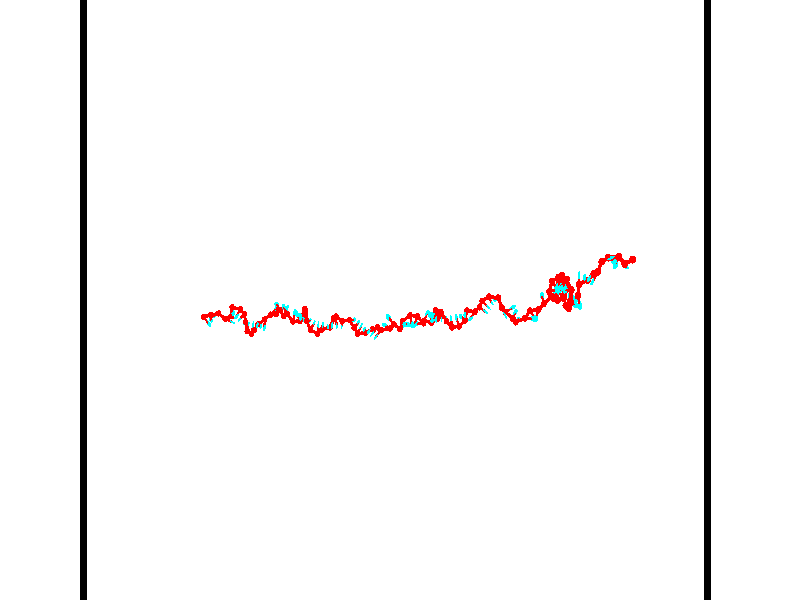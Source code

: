 // switches for output
#declare DRAW_BASES = 1; // possible values are 0, 1; only relevant for DNA ribbons
#declare DRAW_BASES_TYPE = 3; // possible values are 1, 2, 3; only relevant for DNA ribbons
#declare DRAW_FOG = 0; // set to 1 to enable fog

#include "colors.inc"

#include "transforms.inc"
background { rgb <1, 1, 1>}

#default {
   normal{
       ripples 0.25
       frequency 0.20
       turbulence 0.2
       lambda 5
   }
	finish {
		phong 0.1
		phong_size 40.
	}
}

// original window dimensions: 1024x640


// camera settings

camera {
	sky <-0, 1, 0>
	up <-0, 1, 0>
	right 1.6 * <0.99995, 0, 0.00999983>
	location <54.4867, 55, 106.329>
	look_at <55, 55, 55.0001>
	direction <0.513302, 0, -51.3289>
	angle 67.0682
}


# declare cpy_camera_pos = <54.4867, 55, 106.329>;
# if (DRAW_FOG = 1)
fog {
	fog_type 2
	up vnormalize(cpy_camera_pos)
	color rgbt<1,1,1,0.3>
	distance 1e-5
	fog_alt 3e-3
	fog_offset 88
}
# end


// LIGHTS

# declare lum = 6;
global_settings {
	ambient_light rgb lum * <0.05, 0.05, 0.05>
	max_trace_level 15
}# declare cpy_direct_light_amount = 0.25;
light_source
{	1000 * <-0.98995, -1, 1.00995>,
	rgb lum * cpy_direct_light_amount
	parallel
}

light_source
{	1000 * <0.98995, 1, -1.00995>,
	rgb lum * cpy_direct_light_amount
	parallel
}

// strand 0

// nucleotide -1

// particle -1
sphere {
	<36.739296, 53.698334, 49.857037> 0.250000
	pigment { color rgbt <1,0,0,0> }
	no_shadow
}
cylinder {
	<36.978367, 53.392673, 49.759995>,  <37.121811, 53.209278, 49.701771>, 0.100000
	pigment { color rgbt <1,0,0,0> }
	no_shadow
}
cylinder {
	<36.978367, 53.392673, 49.759995>,  <36.739296, 53.698334, 49.857037>, 0.100000
	pigment { color rgbt <1,0,0,0> }
	no_shadow
}

// particle -1
sphere {
	<36.978367, 53.392673, 49.759995> 0.100000
	pigment { color rgbt <1,0,0,0> }
	no_shadow
}
sphere {
	0, 1
	scale<0.080000,0.200000,0.300000>
	matrix <0.256984, 0.469228, -0.844858,
		0.759431, 0.442611, 0.476822,
		0.597682, -0.764147, -0.242602,
		37.157673, 53.163429, 49.687214>
	pigment { color rgbt <0,1,1,0> }
	no_shadow
}
cylinder {
	<37.448280, 53.830711, 49.996391>,  <36.739296, 53.698334, 49.857037>, 0.130000
	pigment { color rgbt <1,0,0,0> }
	no_shadow
}

// nucleotide -1

// particle -1
sphere {
	<37.448280, 53.830711, 49.996391> 0.250000
	pigment { color rgbt <1,0,0,0> }
	no_shadow
}
cylinder {
	<37.361279, 53.597130, 49.683548>,  <37.309078, 53.456982, 49.495842>, 0.100000
	pigment { color rgbt <1,0,0,0> }
	no_shadow
}
cylinder {
	<37.361279, 53.597130, 49.683548>,  <37.448280, 53.830711, 49.996391>, 0.100000
	pigment { color rgbt <1,0,0,0> }
	no_shadow
}

// particle -1
sphere {
	<37.361279, 53.597130, 49.683548> 0.100000
	pigment { color rgbt <1,0,0,0> }
	no_shadow
}
sphere {
	0, 1
	scale<0.080000,0.200000,0.300000>
	matrix <0.125564, 0.777892, -0.615726,
		0.967949, -0.232127, -0.095871,
		-0.217504, -0.583953, -0.782106,
		37.296028, 53.421944, 49.448917>
	pigment { color rgbt <0,1,1,0> }
	no_shadow
}
cylinder {
	<38.022907, 53.945095, 49.500538>,  <37.448280, 53.830711, 49.996391>, 0.130000
	pigment { color rgbt <1,0,0,0> }
	no_shadow
}

// nucleotide -1

// particle -1
sphere {
	<38.022907, 53.945095, 49.500538> 0.250000
	pigment { color rgbt <1,0,0,0> }
	no_shadow
}
cylinder {
	<37.683041, 53.832199, 49.322365>,  <37.479122, 53.764462, 49.215462>, 0.100000
	pigment { color rgbt <1,0,0,0> }
	no_shadow
}
cylinder {
	<37.683041, 53.832199, 49.322365>,  <38.022907, 53.945095, 49.500538>, 0.100000
	pigment { color rgbt <1,0,0,0> }
	no_shadow
}

// particle -1
sphere {
	<37.683041, 53.832199, 49.322365> 0.100000
	pigment { color rgbt <1,0,0,0> }
	no_shadow
}
sphere {
	0, 1
	scale<0.080000,0.200000,0.300000>
	matrix <0.063670, 0.783609, -0.617983,
		0.523463, -0.553439, -0.647836,
		-0.849666, -0.282244, -0.445428,
		37.428143, 53.747524, 49.188736>
	pigment { color rgbt <0,1,1,0> }
	no_shadow
}
cylinder {
	<38.663685, 53.536194, 49.583813>,  <38.022907, 53.945095, 49.500538>, 0.130000
	pigment { color rgbt <1,0,0,0> }
	no_shadow
}

// nucleotide -1

// particle -1
sphere {
	<38.663685, 53.536194, 49.583813> 0.250000
	pigment { color rgbt <1,0,0,0> }
	no_shadow
}
cylinder {
	<38.988617, 53.386570, 49.404839>,  <39.183575, 53.296795, 49.297455>, 0.100000
	pigment { color rgbt <1,0,0,0> }
	no_shadow
}
cylinder {
	<38.988617, 53.386570, 49.404839>,  <38.663685, 53.536194, 49.583813>, 0.100000
	pigment { color rgbt <1,0,0,0> }
	no_shadow
}

// particle -1
sphere {
	<38.988617, 53.386570, 49.404839> 0.100000
	pigment { color rgbt <1,0,0,0> }
	no_shadow
}
sphere {
	0, 1
	scale<0.080000,0.200000,0.300000>
	matrix <0.305183, 0.926428, -0.220441,
		0.496971, 0.042523, 0.866724,
		0.812332, -0.374063, -0.447431,
		39.232315, 53.274353, 49.270611>
	pigment { color rgbt <0,1,1,0> }
	no_shadow
}
cylinder {
	<39.280830, 53.742943, 49.823448>,  <38.663685, 53.536194, 49.583813>, 0.130000
	pigment { color rgbt <1,0,0,0> }
	no_shadow
}

// nucleotide -1

// particle -1
sphere {
	<39.280830, 53.742943, 49.823448> 0.250000
	pigment { color rgbt <1,0,0,0> }
	no_shadow
}
cylinder {
	<39.320175, 53.646370, 49.437279>,  <39.343781, 53.588425, 49.205578>, 0.100000
	pigment { color rgbt <1,0,0,0> }
	no_shadow
}
cylinder {
	<39.320175, 53.646370, 49.437279>,  <39.280830, 53.742943, 49.823448>, 0.100000
	pigment { color rgbt <1,0,0,0> }
	no_shadow
}

// particle -1
sphere {
	<39.320175, 53.646370, 49.437279> 0.100000
	pigment { color rgbt <1,0,0,0> }
	no_shadow
}
sphere {
	0, 1
	scale<0.080000,0.200000,0.300000>
	matrix <0.281115, 0.937353, -0.205777,
		0.954620, -0.251153, 0.160069,
		0.098360, -0.241437, -0.965419,
		39.349682, 53.573940, 49.147652>
	pigment { color rgbt <0,1,1,0> }
	no_shadow
}
cylinder {
	<39.413906, 54.439640, 49.969856>,  <39.280830, 53.742943, 49.823448>, 0.130000
	pigment { color rgbt <1,0,0,0> }
	no_shadow
}

// nucleotide -1

// particle -1
sphere {
	<39.413906, 54.439640, 49.969856> 0.250000
	pigment { color rgbt <1,0,0,0> }
	no_shadow
}
cylinder {
	<39.544121, 54.168686, 50.233727>,  <39.622250, 54.006115, 50.392048>, 0.100000
	pigment { color rgbt <1,0,0,0> }
	no_shadow
}
cylinder {
	<39.544121, 54.168686, 50.233727>,  <39.413906, 54.439640, 49.969856>, 0.100000
	pigment { color rgbt <1,0,0,0> }
	no_shadow
}

// particle -1
sphere {
	<39.544121, 54.168686, 50.233727> 0.100000
	pigment { color rgbt <1,0,0,0> }
	no_shadow
}
sphere {
	0, 1
	scale<0.080000,0.200000,0.300000>
	matrix <0.528268, -0.448335, -0.721061,
		0.784192, 0.583219, 0.211892,
		0.325538, -0.677386, 0.659677,
		39.641781, 53.965469, 50.431629>
	pigment { color rgbt <0,1,1,0> }
	no_shadow
}
cylinder {
	<40.154362, 54.274330, 49.872154>,  <39.413906, 54.439640, 49.969856>, 0.130000
	pigment { color rgbt <1,0,0,0> }
	no_shadow
}

// nucleotide -1

// particle -1
sphere {
	<40.154362, 54.274330, 49.872154> 0.250000
	pigment { color rgbt <1,0,0,0> }
	no_shadow
}
cylinder {
	<40.010284, 53.971138, 50.089676>,  <39.923836, 53.789223, 50.220188>, 0.100000
	pigment { color rgbt <1,0,0,0> }
	no_shadow
}
cylinder {
	<40.010284, 53.971138, 50.089676>,  <40.154362, 54.274330, 49.872154>, 0.100000
	pigment { color rgbt <1,0,0,0> }
	no_shadow
}

// particle -1
sphere {
	<40.010284, 53.971138, 50.089676> 0.100000
	pigment { color rgbt <1,0,0,0> }
	no_shadow
}
sphere {
	0, 1
	scale<0.080000,0.200000,0.300000>
	matrix <0.436725, -0.652118, -0.619689,
		0.824336, 0.014281, 0.565921,
		-0.360197, -0.757983, 0.543801,
		39.902225, 53.743744, 50.252815>
	pigment { color rgbt <0,1,1,0> }
	no_shadow
}
cylinder {
	<40.675522, 53.933594, 50.470863>,  <40.154362, 54.274330, 49.872154>, 0.130000
	pigment { color rgbt <1,0,0,0> }
	no_shadow
}

// nucleotide -1

// particle -1
sphere {
	<40.675522, 53.933594, 50.470863> 0.250000
	pigment { color rgbt <1,0,0,0> }
	no_shadow
}
cylinder {
	<40.398186, 53.707844, 50.291637>,  <40.231785, 53.572395, 50.184101>, 0.100000
	pigment { color rgbt <1,0,0,0> }
	no_shadow
}
cylinder {
	<40.398186, 53.707844, 50.291637>,  <40.675522, 53.933594, 50.470863>, 0.100000
	pigment { color rgbt <1,0,0,0> }
	no_shadow
}

// particle -1
sphere {
	<40.398186, 53.707844, 50.291637> 0.100000
	pigment { color rgbt <1,0,0,0> }
	no_shadow
}
sphere {
	0, 1
	scale<0.080000,0.200000,0.300000>
	matrix <0.720596, -0.539086, -0.436036,
		0.004540, -0.625196, 0.780454,
		-0.693341, -0.564371, -0.448067,
		40.190182, 53.538532, 50.157219>
	pigment { color rgbt <0,1,1,0> }
	no_shadow
}
cylinder {
	<40.838196, 53.296902, 50.652084>,  <40.675522, 53.933594, 50.470863>, 0.130000
	pigment { color rgbt <1,0,0,0> }
	no_shadow
}

// nucleotide -1

// particle -1
sphere {
	<40.838196, 53.296902, 50.652084> 0.250000
	pigment { color rgbt <1,0,0,0> }
	no_shadow
}
cylinder {
	<40.666401, 53.278198, 50.291340>,  <40.563324, 53.266975, 50.074894>, 0.100000
	pigment { color rgbt <1,0,0,0> }
	no_shadow
}
cylinder {
	<40.666401, 53.278198, 50.291340>,  <40.838196, 53.296902, 50.652084>, 0.100000
	pigment { color rgbt <1,0,0,0> }
	no_shadow
}

// particle -1
sphere {
	<40.666401, 53.278198, 50.291340> 0.100000
	pigment { color rgbt <1,0,0,0> }
	no_shadow
}
sphere {
	0, 1
	scale<0.080000,0.200000,0.300000>
	matrix <0.825318, -0.425718, -0.370964,
		-0.366592, -0.903647, 0.221435,
		-0.429489, -0.046762, -0.901861,
		40.537556, 53.264168, 50.020782>
	pigment { color rgbt <0,1,1,0> }
	no_shadow
}
cylinder {
	<40.953529, 52.598831, 50.514812>,  <40.838196, 53.296902, 50.652084>, 0.130000
	pigment { color rgbt <1,0,0,0> }
	no_shadow
}

// nucleotide -1

// particle -1
sphere {
	<40.953529, 52.598831, 50.514812> 0.250000
	pigment { color rgbt <1,0,0,0> }
	no_shadow
}
cylinder {
	<40.941109, 52.881474, 50.232040>,  <40.933655, 53.051060, 50.062378>, 0.100000
	pigment { color rgbt <1,0,0,0> }
	no_shadow
}
cylinder {
	<40.941109, 52.881474, 50.232040>,  <40.953529, 52.598831, 50.514812>, 0.100000
	pigment { color rgbt <1,0,0,0> }
	no_shadow
}

// particle -1
sphere {
	<40.941109, 52.881474, 50.232040> 0.100000
	pigment { color rgbt <1,0,0,0> }
	no_shadow
}
sphere {
	0, 1
	scale<0.080000,0.200000,0.300000>
	matrix <0.828178, -0.377793, -0.413997,
		-0.559604, -0.598317, -0.573463,
		-0.031051, 0.706604, -0.706927,
		40.931793, 53.093456, 50.019962>
	pigment { color rgbt <0,1,1,0> }
	no_shadow
}
cylinder {
	<41.182621, 52.377132, 49.766838>,  <40.953529, 52.598831, 50.514812>, 0.130000
	pigment { color rgbt <1,0,0,0> }
	no_shadow
}

// nucleotide -1

// particle -1
sphere {
	<41.182621, 52.377132, 49.766838> 0.250000
	pigment { color rgbt <1,0,0,0> }
	no_shadow
}
cylinder {
	<41.253525, 52.770100, 49.743408>,  <41.296066, 53.005878, 49.729351>, 0.100000
	pigment { color rgbt <1,0,0,0> }
	no_shadow
}
cylinder {
	<41.253525, 52.770100, 49.743408>,  <41.182621, 52.377132, 49.766838>, 0.100000
	pigment { color rgbt <1,0,0,0> }
	no_shadow
}

// particle -1
sphere {
	<41.253525, 52.770100, 49.743408> 0.100000
	pigment { color rgbt <1,0,0,0> }
	no_shadow
}
sphere {
	0, 1
	scale<0.080000,0.200000,0.300000>
	matrix <0.877524, -0.184722, -0.442527,
		-0.445567, 0.027040, -0.894840,
		0.177263, 0.982419, -0.058578,
		41.306702, 53.064827, 49.725834>
	pigment { color rgbt <0,1,1,0> }
	no_shadow
}
cylinder {
	<41.242798, 52.605389, 49.045586>,  <41.182621, 52.377132, 49.766838>, 0.130000
	pigment { color rgbt <1,0,0,0> }
	no_shadow
}

// nucleotide -1

// particle -1
sphere {
	<41.242798, 52.605389, 49.045586> 0.250000
	pigment { color rgbt <1,0,0,0> }
	no_shadow
}
cylinder {
	<41.461185, 52.839668, 49.285210>,  <41.592216, 52.980236, 49.428986>, 0.100000
	pigment { color rgbt <1,0,0,0> }
	no_shadow
}
cylinder {
	<41.461185, 52.839668, 49.285210>,  <41.242798, 52.605389, 49.045586>, 0.100000
	pigment { color rgbt <1,0,0,0> }
	no_shadow
}

// particle -1
sphere {
	<41.461185, 52.839668, 49.285210> 0.100000
	pigment { color rgbt <1,0,0,0> }
	no_shadow
}
sphere {
	0, 1
	scale<0.080000,0.200000,0.300000>
	matrix <0.808144, -0.179585, -0.560938,
		-0.220957, 0.790385, -0.571375,
		0.545968, 0.585697, 0.599065,
		41.624977, 53.015377, 49.464928>
	pigment { color rgbt <0,1,1,0> }
	no_shadow
}
cylinder {
	<41.517532, 53.063587, 48.680248>,  <41.242798, 52.605389, 49.045586>, 0.130000
	pigment { color rgbt <1,0,0,0> }
	no_shadow
}

// nucleotide -1

// particle -1
sphere {
	<41.517532, 53.063587, 48.680248> 0.250000
	pigment { color rgbt <1,0,0,0> }
	no_shadow
}
cylinder {
	<41.744045, 52.990276, 49.001678>,  <41.879951, 52.946289, 49.194538>, 0.100000
	pigment { color rgbt <1,0,0,0> }
	no_shadow
}
cylinder {
	<41.744045, 52.990276, 49.001678>,  <41.517532, 53.063587, 48.680248>, 0.100000
	pigment { color rgbt <1,0,0,0> }
	no_shadow
}

// particle -1
sphere {
	<41.744045, 52.990276, 49.001678> 0.100000
	pigment { color rgbt <1,0,0,0> }
	no_shadow
}
sphere {
	0, 1
	scale<0.080000,0.200000,0.300000>
	matrix <0.715992, -0.373553, -0.589757,
		0.408269, 0.909322, -0.080309,
		0.566279, -0.183279, 0.803577,
		41.913929, 52.935291, 49.242752>
	pigment { color rgbt <0,1,1,0> }
	no_shadow
}
cylinder {
	<42.166668, 53.463528, 48.690495>,  <41.517532, 53.063587, 48.680248>, 0.130000
	pigment { color rgbt <1,0,0,0> }
	no_shadow
}

// nucleotide -1

// particle -1
sphere {
	<42.166668, 53.463528, 48.690495> 0.250000
	pigment { color rgbt <1,0,0,0> }
	no_shadow
}
cylinder {
	<42.183449, 53.088619, 48.828926>,  <42.193516, 52.863674, 48.911983>, 0.100000
	pigment { color rgbt <1,0,0,0> }
	no_shadow
}
cylinder {
	<42.183449, 53.088619, 48.828926>,  <42.166668, 53.463528, 48.690495>, 0.100000
	pigment { color rgbt <1,0,0,0> }
	no_shadow
}

// particle -1
sphere {
	<42.183449, 53.088619, 48.828926> 0.100000
	pigment { color rgbt <1,0,0,0> }
	no_shadow
}
sphere {
	0, 1
	scale<0.080000,0.200000,0.300000>
	matrix <0.732111, -0.206873, -0.649012,
		0.679892, 0.280592, 0.677506,
		0.041950, -0.937268, 0.346076,
		42.196033, 52.807438, 48.932751>
	pigment { color rgbt <0,1,1,0> }
	no_shadow
}
cylinder {
	<42.674000, 53.835564, 48.294285>,  <42.166668, 53.463528, 48.690495>, 0.130000
	pigment { color rgbt <1,0,0,0> }
	no_shadow
}

// nucleotide -1

// particle -1
sphere {
	<42.674000, 53.835564, 48.294285> 0.250000
	pigment { color rgbt <1,0,0,0> }
	no_shadow
}
cylinder {
	<42.933891, 54.092869, 48.132263>,  <43.089825, 54.247250, 48.035049>, 0.100000
	pigment { color rgbt <1,0,0,0> }
	no_shadow
}
cylinder {
	<42.933891, 54.092869, 48.132263>,  <42.674000, 53.835564, 48.294285>, 0.100000
	pigment { color rgbt <1,0,0,0> }
	no_shadow
}

// particle -1
sphere {
	<42.933891, 54.092869, 48.132263> 0.100000
	pigment { color rgbt <1,0,0,0> }
	no_shadow
}
sphere {
	0, 1
	scale<0.080000,0.200000,0.300000>
	matrix <0.094411, 0.460440, 0.882656,
		0.754281, -0.611728, 0.238430,
		0.649728, 0.643260, -0.405055,
		43.128811, 54.285847, 48.010746>
	pigment { color rgbt <0,1,1,0> }
	no_shadow
}
cylinder {
	<43.258251, 53.877033, 48.671360>,  <42.674000, 53.835564, 48.294285>, 0.130000
	pigment { color rgbt <1,0,0,0> }
	no_shadow
}

// nucleotide -1

// particle -1
sphere {
	<43.258251, 53.877033, 48.671360> 0.250000
	pigment { color rgbt <1,0,0,0> }
	no_shadow
}
cylinder {
	<43.275208, 54.229118, 48.482285>,  <43.285381, 54.440369, 48.368839>, 0.100000
	pigment { color rgbt <1,0,0,0> }
	no_shadow
}
cylinder {
	<43.275208, 54.229118, 48.482285>,  <43.258251, 53.877033, 48.671360>, 0.100000
	pigment { color rgbt <1,0,0,0> }
	no_shadow
}

// particle -1
sphere {
	<43.275208, 54.229118, 48.482285> 0.100000
	pigment { color rgbt <1,0,0,0> }
	no_shadow
}
sphere {
	0, 1
	scale<0.080000,0.200000,0.300000>
	matrix <0.008859, 0.472764, 0.881145,
		0.999062, -0.041538, 0.012242,
		0.042388, 0.880210, -0.472688,
		43.287926, 54.493183, 48.340477>
	pigment { color rgbt <0,1,1,0> }
	no_shadow
}
cylinder {
	<43.709423, 54.206371, 49.092113>,  <43.258251, 53.877033, 48.671360>, 0.130000
	pigment { color rgbt <1,0,0,0> }
	no_shadow
}

// nucleotide -1

// particle -1
sphere {
	<43.709423, 54.206371, 49.092113> 0.250000
	pigment { color rgbt <1,0,0,0> }
	no_shadow
}
cylinder {
	<43.483208, 54.461571, 48.883068>,  <43.347477, 54.614689, 48.757641>, 0.100000
	pigment { color rgbt <1,0,0,0> }
	no_shadow
}
cylinder {
	<43.483208, 54.461571, 48.883068>,  <43.709423, 54.206371, 49.092113>, 0.100000
	pigment { color rgbt <1,0,0,0> }
	no_shadow
}

// particle -1
sphere {
	<43.483208, 54.461571, 48.883068> 0.100000
	pigment { color rgbt <1,0,0,0> }
	no_shadow
}
sphere {
	0, 1
	scale<0.080000,0.200000,0.300000>
	matrix <-0.067598, 0.595690, 0.800365,
		0.821944, 0.487968, -0.293761,
		-0.565543, 0.637997, -0.522610,
		43.313545, 54.652969, 48.726284>
	pigment { color rgbt <0,1,1,0> }
	no_shadow
}
cylinder {
	<44.121082, 53.727257, 49.543659>,  <43.709423, 54.206371, 49.092113>, 0.130000
	pigment { color rgbt <1,0,0,0> }
	no_shadow
}

// nucleotide -1

// particle -1
sphere {
	<44.121082, 53.727257, 49.543659> 0.250000
	pigment { color rgbt <1,0,0,0> }
	no_shadow
}
cylinder {
	<44.304943, 54.081974, 49.562935>,  <44.415260, 54.294804, 49.574501>, 0.100000
	pigment { color rgbt <1,0,0,0> }
	no_shadow
}
cylinder {
	<44.304943, 54.081974, 49.562935>,  <44.121082, 53.727257, 49.543659>, 0.100000
	pigment { color rgbt <1,0,0,0> }
	no_shadow
}

// particle -1
sphere {
	<44.304943, 54.081974, 49.562935> 0.100000
	pigment { color rgbt <1,0,0,0> }
	no_shadow
}
sphere {
	0, 1
	scale<0.080000,0.200000,0.300000>
	matrix <-0.650203, 0.299067, 0.698424,
		0.604941, -0.352369, 0.714060,
		0.459655, 0.886789, 0.048193,
		44.442841, 54.348011, 49.577393>
	pigment { color rgbt <0,1,1,0> }
	no_shadow
}
cylinder {
	<44.564381, 53.929676, 50.186279>,  <44.121082, 53.727257, 49.543659>, 0.130000
	pigment { color rgbt <1,0,0,0> }
	no_shadow
}

// nucleotide -1

// particle -1
sphere {
	<44.564381, 53.929676, 50.186279> 0.250000
	pigment { color rgbt <1,0,0,0> }
	no_shadow
}
cylinder {
	<44.353180, 54.223701, 50.016151>,  <44.226460, 54.400116, 49.914074>, 0.100000
	pigment { color rgbt <1,0,0,0> }
	no_shadow
}
cylinder {
	<44.353180, 54.223701, 50.016151>,  <44.564381, 53.929676, 50.186279>, 0.100000
	pigment { color rgbt <1,0,0,0> }
	no_shadow
}

// particle -1
sphere {
	<44.353180, 54.223701, 50.016151> 0.100000
	pigment { color rgbt <1,0,0,0> }
	no_shadow
}
sphere {
	0, 1
	scale<0.080000,0.200000,0.300000>
	matrix <-0.416174, 0.212601, 0.884082,
		0.740282, 0.643799, 0.193662,
		-0.527998, 0.735067, -0.425317,
		44.194782, 54.444221, 49.888557>
	pigment { color rgbt <0,1,1,0> }
	no_shadow
}
cylinder {
	<45.125610, 53.349178, 50.422207>,  <44.564381, 53.929676, 50.186279>, 0.130000
	pigment { color rgbt <1,0,0,0> }
	no_shadow
}

// nucleotide -1

// particle -1
sphere {
	<45.125610, 53.349178, 50.422207> 0.250000
	pigment { color rgbt <1,0,0,0> }
	no_shadow
}
cylinder {
	<45.239922, 53.730797, 50.458256>,  <45.308510, 53.959770, 50.479885>, 0.100000
	pigment { color rgbt <1,0,0,0> }
	no_shadow
}
cylinder {
	<45.239922, 53.730797, 50.458256>,  <45.125610, 53.349178, 50.422207>, 0.100000
	pigment { color rgbt <1,0,0,0> }
	no_shadow
}

// particle -1
sphere {
	<45.239922, 53.730797, 50.458256> 0.100000
	pigment { color rgbt <1,0,0,0> }
	no_shadow
}
sphere {
	0, 1
	scale<0.080000,0.200000,0.300000>
	matrix <0.568323, -0.244452, 0.785654,
		0.771583, -0.173302, -0.612066,
		0.285776, 0.954049, 0.090124,
		45.325653, 54.017010, 50.485294>
	pigment { color rgbt <0,1,1,0> }
	no_shadow
}
cylinder {
	<45.805458, 53.389225, 50.461124>,  <45.125610, 53.349178, 50.422207>, 0.130000
	pigment { color rgbt <1,0,0,0> }
	no_shadow
}

// nucleotide -1

// particle -1
sphere {
	<45.805458, 53.389225, 50.461124> 0.250000
	pigment { color rgbt <1,0,0,0> }
	no_shadow
}
cylinder {
	<45.654186, 53.701836, 50.659592>,  <45.563423, 53.889404, 50.778671>, 0.100000
	pigment { color rgbt <1,0,0,0> }
	no_shadow
}
cylinder {
	<45.654186, 53.701836, 50.659592>,  <45.805458, 53.389225, 50.461124>, 0.100000
	pigment { color rgbt <1,0,0,0> }
	no_shadow
}

// particle -1
sphere {
	<45.654186, 53.701836, 50.659592> 0.100000
	pigment { color rgbt <1,0,0,0> }
	no_shadow
}
sphere {
	0, 1
	scale<0.080000,0.200000,0.300000>
	matrix <0.529665, -0.256904, 0.808366,
		0.759232, 0.568515, -0.316793,
		-0.378183, 0.781531, 0.496173,
		45.540730, 53.936295, 50.808445>
	pigment { color rgbt <0,1,1,0> }
	no_shadow
}
cylinder {
	<46.303211, 53.903305, 50.598221>,  <45.805458, 53.389225, 50.461124>, 0.130000
	pigment { color rgbt <1,0,0,0> }
	no_shadow
}

// nucleotide -1

// particle -1
sphere {
	<46.303211, 53.903305, 50.598221> 0.250000
	pigment { color rgbt <1,0,0,0> }
	no_shadow
}
cylinder {
	<46.007004, 53.872238, 50.865234>,  <45.829281, 53.853600, 51.025444>, 0.100000
	pigment { color rgbt <1,0,0,0> }
	no_shadow
}
cylinder {
	<46.007004, 53.872238, 50.865234>,  <46.303211, 53.903305, 50.598221>, 0.100000
	pigment { color rgbt <1,0,0,0> }
	no_shadow
}

// particle -1
sphere {
	<46.007004, 53.872238, 50.865234> 0.100000
	pigment { color rgbt <1,0,0,0> }
	no_shadow
}
sphere {
	0, 1
	scale<0.080000,0.200000,0.300000>
	matrix <0.606555, -0.504918, 0.614124,
		0.289352, 0.859666, 0.421011,
		-0.740518, -0.077669, 0.667534,
		45.784847, 53.848938, 51.065495>
	pigment { color rgbt <0,1,1,0> }
	no_shadow
}
cylinder {
	<46.379128, 54.324856, 51.265404>,  <46.303211, 53.903305, 50.598221>, 0.130000
	pigment { color rgbt <1,0,0,0> }
	no_shadow
}

// nucleotide -1

// particle -1
sphere {
	<46.379128, 54.324856, 51.265404> 0.250000
	pigment { color rgbt <1,0,0,0> }
	no_shadow
}
cylinder {
	<46.196503, 53.972820, 51.317543>,  <46.086929, 53.761597, 51.348827>, 0.100000
	pigment { color rgbt <1,0,0,0> }
	no_shadow
}
cylinder {
	<46.196503, 53.972820, 51.317543>,  <46.379128, 54.324856, 51.265404>, 0.100000
	pigment { color rgbt <1,0,0,0> }
	no_shadow
}

// particle -1
sphere {
	<46.196503, 53.972820, 51.317543> 0.100000
	pigment { color rgbt <1,0,0,0> }
	no_shadow
}
sphere {
	0, 1
	scale<0.080000,0.200000,0.300000>
	matrix <0.770604, -0.317956, 0.552335,
		-0.444661, 0.352621, 0.823368,
		-0.456560, -0.880092, 0.130348,
		46.059536, 53.708794, 51.356647>
	pigment { color rgbt <0,1,1,0> }
	no_shadow
}
cylinder {
	<46.498337, 54.141666, 51.939320>,  <46.379128, 54.324856, 51.265404>, 0.130000
	pigment { color rgbt <1,0,0,0> }
	no_shadow
}

// nucleotide -1

// particle -1
sphere {
	<46.498337, 54.141666, 51.939320> 0.250000
	pigment { color rgbt <1,0,0,0> }
	no_shadow
}
cylinder {
	<46.429886, 53.812218, 51.723038>,  <46.388813, 53.614548, 51.593269>, 0.100000
	pigment { color rgbt <1,0,0,0> }
	no_shadow
}
cylinder {
	<46.429886, 53.812218, 51.723038>,  <46.498337, 54.141666, 51.939320>, 0.100000
	pigment { color rgbt <1,0,0,0> }
	no_shadow
}

// particle -1
sphere {
	<46.429886, 53.812218, 51.723038> 0.100000
	pigment { color rgbt <1,0,0,0> }
	no_shadow
}
sphere {
	0, 1
	scale<0.080000,0.200000,0.300000>
	matrix <0.809846, -0.430144, 0.398906,
		-0.561128, -0.369619, 0.740619,
		-0.171129, -0.823625, -0.540700,
		46.378548, 53.565132, 51.560829>
	pigment { color rgbt <0,1,1,0> }
	no_shadow
}
cylinder {
	<46.709145, 53.426956, 52.388721>,  <46.498337, 54.141666, 51.939320>, 0.130000
	pigment { color rgbt <1,0,0,0> }
	no_shadow
}

// nucleotide -1

// particle -1
sphere {
	<46.709145, 53.426956, 52.388721> 0.250000
	pigment { color rgbt <1,0,0,0> }
	no_shadow
}
cylinder {
	<46.810795, 53.442390, 52.002159>,  <46.871784, 53.451649, 51.770222>, 0.100000
	pigment { color rgbt <1,0,0,0> }
	no_shadow
}
cylinder {
	<46.810795, 53.442390, 52.002159>,  <46.709145, 53.426956, 52.388721>, 0.100000
	pigment { color rgbt <1,0,0,0> }
	no_shadow
}

// particle -1
sphere {
	<46.810795, 53.442390, 52.002159> 0.100000
	pigment { color rgbt <1,0,0,0> }
	no_shadow
}
sphere {
	0, 1
	scale<0.080000,0.200000,0.300000>
	matrix <0.903112, -0.367063, 0.222829,
		-0.346133, -0.929395, -0.128124,
		0.254126, 0.038582, -0.966401,
		46.887032, 53.453964, 51.712238>
	pigment { color rgbt <0,1,1,0> }
	no_shadow
}
cylinder {
	<47.031773, 52.785706, 52.313610>,  <46.709145, 53.426956, 52.388721>, 0.130000
	pigment { color rgbt <1,0,0,0> }
	no_shadow
}

// nucleotide -1

// particle -1
sphere {
	<47.031773, 52.785706, 52.313610> 0.250000
	pigment { color rgbt <1,0,0,0> }
	no_shadow
}
cylinder {
	<47.169498, 53.045555, 52.042480>,  <47.252132, 53.201466, 51.879803>, 0.100000
	pigment { color rgbt <1,0,0,0> }
	no_shadow
}
cylinder {
	<47.169498, 53.045555, 52.042480>,  <47.031773, 52.785706, 52.313610>, 0.100000
	pigment { color rgbt <1,0,0,0> }
	no_shadow
}

// particle -1
sphere {
	<47.169498, 53.045555, 52.042480> 0.100000
	pigment { color rgbt <1,0,0,0> }
	no_shadow
}
sphere {
	0, 1
	scale<0.080000,0.200000,0.300000>
	matrix <0.929984, -0.335003, 0.151337,
		-0.128760, -0.682469, -0.719484,
		0.344312, 0.649622, -0.677820,
		47.272793, 53.240440, 51.839134>
	pigment { color rgbt <0,1,1,0> }
	no_shadow
}
cylinder {
	<47.601391, 52.460266, 51.894543>,  <47.031773, 52.785706, 52.313610>, 0.130000
	pigment { color rgbt <1,0,0,0> }
	no_shadow
}

// nucleotide -1

// particle -1
sphere {
	<47.601391, 52.460266, 51.894543> 0.250000
	pigment { color rgbt <1,0,0,0> }
	no_shadow
}
cylinder {
	<47.648628, 52.857338, 51.904610>,  <47.676971, 53.095581, 51.910648>, 0.100000
	pigment { color rgbt <1,0,0,0> }
	no_shadow
}
cylinder {
	<47.648628, 52.857338, 51.904610>,  <47.601391, 52.460266, 51.894543>, 0.100000
	pigment { color rgbt <1,0,0,0> }
	no_shadow
}

// particle -1
sphere {
	<47.648628, 52.857338, 51.904610> 0.100000
	pigment { color rgbt <1,0,0,0> }
	no_shadow
}
sphere {
	0, 1
	scale<0.080000,0.200000,0.300000>
	matrix <0.992997, -0.117966, -0.006412,
		-0.003397, 0.025747, -0.999663,
		0.118091, 0.992684, 0.025165,
		47.684055, 53.155144, 51.912159>
	pigment { color rgbt <0,1,1,0> }
	no_shadow
}
cylinder {
	<47.912636, 52.762291, 51.267845>,  <47.601391, 52.460266, 51.894543>, 0.130000
	pigment { color rgbt <1,0,0,0> }
	no_shadow
}

// nucleotide -1

// particle -1
sphere {
	<47.912636, 52.762291, 51.267845> 0.250000
	pigment { color rgbt <1,0,0,0> }
	no_shadow
}
cylinder {
	<48.000286, 52.983147, 51.589622>,  <48.052876, 53.115662, 51.782688>, 0.100000
	pigment { color rgbt <1,0,0,0> }
	no_shadow
}
cylinder {
	<48.000286, 52.983147, 51.589622>,  <47.912636, 52.762291, 51.267845>, 0.100000
	pigment { color rgbt <1,0,0,0> }
	no_shadow
}

// particle -1
sphere {
	<48.000286, 52.983147, 51.589622> 0.100000
	pigment { color rgbt <1,0,0,0> }
	no_shadow
}
sphere {
	0, 1
	scale<0.080000,0.200000,0.300000>
	matrix <0.975101, -0.152716, -0.160795,
		0.034069, 0.819644, -0.571860,
		0.219127, 0.552143, 0.804439,
		48.066025, 53.148788, 51.830956>
	pigment { color rgbt <0,1,1,0> }
	no_shadow
}
cylinder {
	<48.654755, 52.923470, 51.168995>,  <47.912636, 52.762291, 51.267845>, 0.130000
	pigment { color rgbt <1,0,0,0> }
	no_shadow
}

// nucleotide -1

// particle -1
sphere {
	<48.654755, 52.923470, 51.168995> 0.250000
	pigment { color rgbt <1,0,0,0> }
	no_shadow
}
cylinder {
	<48.585739, 52.959122, 51.561378>,  <48.544331, 52.980511, 51.796810>, 0.100000
	pigment { color rgbt <1,0,0,0> }
	no_shadow
}
cylinder {
	<48.585739, 52.959122, 51.561378>,  <48.654755, 52.923470, 51.168995>, 0.100000
	pigment { color rgbt <1,0,0,0> }
	no_shadow
}

// particle -1
sphere {
	<48.585739, 52.959122, 51.561378> 0.100000
	pigment { color rgbt <1,0,0,0> }
	no_shadow
}
sphere {
	0, 1
	scale<0.080000,0.200000,0.300000>
	matrix <0.976229, 0.148098, 0.158250,
		-0.131175, 0.984948, -0.112560,
		-0.172538, 0.089126, 0.980962,
		48.533978, 52.985859, 51.855667>
	pigment { color rgbt <0,1,1,0> }
	no_shadow
}
cylinder {
	<49.001873, 53.604130, 51.456642>,  <48.654755, 52.923470, 51.168995>, 0.130000
	pigment { color rgbt <1,0,0,0> }
	no_shadow
}

// nucleotide -1

// particle -1
sphere {
	<49.001873, 53.604130, 51.456642> 0.250000
	pigment { color rgbt <1,0,0,0> }
	no_shadow
}
cylinder {
	<48.954647, 53.314648, 51.728615>,  <48.926311, 53.140957, 51.891800>, 0.100000
	pigment { color rgbt <1,0,0,0> }
	no_shadow
}
cylinder {
	<48.954647, 53.314648, 51.728615>,  <49.001873, 53.604130, 51.456642>, 0.100000
	pigment { color rgbt <1,0,0,0> }
	no_shadow
}

// particle -1
sphere {
	<48.954647, 53.314648, 51.728615> 0.100000
	pigment { color rgbt <1,0,0,0> }
	no_shadow
}
sphere {
	0, 1
	scale<0.080000,0.200000,0.300000>
	matrix <0.988393, -0.019728, 0.150630,
		-0.095599, 0.689823, 0.717638,
		-0.118066, -0.723709, 0.679931,
		48.919228, 53.097534, 51.932594>
	pigment { color rgbt <0,1,1,0> }
	no_shadow
}
cylinder {
	<49.287357, 53.761875, 52.183788>,  <49.001873, 53.604130, 51.456642>, 0.130000
	pigment { color rgbt <1,0,0,0> }
	no_shadow
}

// nucleotide -1

// particle -1
sphere {
	<49.287357, 53.761875, 52.183788> 0.250000
	pigment { color rgbt <1,0,0,0> }
	no_shadow
}
cylinder {
	<49.314236, 53.375290, 52.084641>,  <49.330364, 53.143341, 52.025150>, 0.100000
	pigment { color rgbt <1,0,0,0> }
	no_shadow
}
cylinder {
	<49.314236, 53.375290, 52.084641>,  <49.287357, 53.761875, 52.183788>, 0.100000
	pigment { color rgbt <1,0,0,0> }
	no_shadow
}

// particle -1
sphere {
	<49.314236, 53.375290, 52.084641> 0.100000
	pigment { color rgbt <1,0,0,0> }
	no_shadow
}
sphere {
	0, 1
	scale<0.080000,0.200000,0.300000>
	matrix <0.997733, 0.064224, 0.020080,
		-0.003488, -0.248659, 0.968585,
		0.067199, -0.966460, -0.247871,
		49.334396, 53.085354, 52.010281>
	pigment { color rgbt <0,1,1,0> }
	no_shadow
}
cylinder {
	<49.873436, 53.444454, 52.629902>,  <49.287357, 53.761875, 52.183788>, 0.130000
	pigment { color rgbt <1,0,0,0> }
	no_shadow
}

// nucleotide -1

// particle -1
sphere {
	<49.873436, 53.444454, 52.629902> 0.250000
	pigment { color rgbt <1,0,0,0> }
	no_shadow
}
cylinder {
	<49.830971, 53.234585, 52.292038>,  <49.805492, 53.108665, 52.089321>, 0.100000
	pigment { color rgbt <1,0,0,0> }
	no_shadow
}
cylinder {
	<49.830971, 53.234585, 52.292038>,  <49.873436, 53.444454, 52.629902>, 0.100000
	pigment { color rgbt <1,0,0,0> }
	no_shadow
}

// particle -1
sphere {
	<49.830971, 53.234585, 52.292038> 0.100000
	pigment { color rgbt <1,0,0,0> }
	no_shadow
}
sphere {
	0, 1
	scale<0.080000,0.200000,0.300000>
	matrix <0.994316, -0.049093, -0.094474,
		0.008101, -0.849888, 0.526901,
		-0.106160, -0.524672, -0.844660,
		49.799122, 53.077183, 52.038639>
	pigment { color rgbt <0,1,1,0> }
	no_shadow
}
cylinder {
	<50.503971, 53.502968, 52.270458>,  <49.873436, 53.444454, 52.629902>, 0.130000
	pigment { color rgbt <1,0,0,0> }
	no_shadow
}

// nucleotide -1

// particle -1
sphere {
	<50.503971, 53.502968, 52.270458> 0.250000
	pigment { color rgbt <1,0,0,0> }
	no_shadow
}
cylinder {
	<50.704536, 53.498333, 51.924408>,  <50.824875, 53.495552, 51.716778>, 0.100000
	pigment { color rgbt <1,0,0,0> }
	no_shadow
}
cylinder {
	<50.704536, 53.498333, 51.924408>,  <50.503971, 53.502968, 52.270458>, 0.100000
	pigment { color rgbt <1,0,0,0> }
	no_shadow
}

// particle -1
sphere {
	<50.704536, 53.498333, 51.924408> 0.100000
	pigment { color rgbt <1,0,0,0> }
	no_shadow
}
sphere {
	0, 1
	scale<0.080000,0.200000,0.300000>
	matrix <0.793938, -0.391245, 0.465391,
		-0.343868, -0.920214, -0.186981,
		0.501415, -0.011582, -0.865130,
		50.854961, 53.494858, 51.664867>
	pigment { color rgbt <0,1,1,0> }
	no_shadow
}
cylinder {
	<50.930603, 52.926548, 52.268959>,  <50.503971, 53.502968, 52.270458>, 0.130000
	pigment { color rgbt <1,0,0,0> }
	no_shadow
}

// nucleotide -1

// particle -1
sphere {
	<50.930603, 52.926548, 52.268959> 0.250000
	pigment { color rgbt <1,0,0,0> }
	no_shadow
}
cylinder {
	<51.110638, 53.123608, 51.971043>,  <51.218658, 53.241844, 51.792294>, 0.100000
	pigment { color rgbt <1,0,0,0> }
	no_shadow
}
cylinder {
	<51.110638, 53.123608, 51.971043>,  <50.930603, 52.926548, 52.268959>, 0.100000
	pigment { color rgbt <1,0,0,0> }
	no_shadow
}

// particle -1
sphere {
	<51.110638, 53.123608, 51.971043> 0.100000
	pigment { color rgbt <1,0,0,0> }
	no_shadow
}
sphere {
	0, 1
	scale<0.080000,0.200000,0.300000>
	matrix <0.886570, -0.346305, 0.306702,
		-0.106826, -0.798352, -0.592640,
		0.450090, 0.492653, -0.744790,
		51.245667, 53.271404, 51.747604>
	pigment { color rgbt <0,1,1,0> }
	no_shadow
}
cylinder {
	<51.200806, 52.465996, 51.668659>,  <50.930603, 52.926548, 52.268959>, 0.130000
	pigment { color rgbt <1,0,0,0> }
	no_shadow
}

// nucleotide -1

// particle -1
sphere {
	<51.200806, 52.465996, 51.668659> 0.250000
	pigment { color rgbt <1,0,0,0> }
	no_shadow
}
cylinder {
	<51.382977, 52.798275, 51.796738>,  <51.492279, 52.997643, 51.873585>, 0.100000
	pigment { color rgbt <1,0,0,0> }
	no_shadow
}
cylinder {
	<51.382977, 52.798275, 51.796738>,  <51.200806, 52.465996, 51.668659>, 0.100000
	pigment { color rgbt <1,0,0,0> }
	no_shadow
}

// particle -1
sphere {
	<51.382977, 52.798275, 51.796738> 0.100000
	pigment { color rgbt <1,0,0,0> }
	no_shadow
}
sphere {
	0, 1
	scale<0.080000,0.200000,0.300000>
	matrix <0.792817, -0.542051, 0.278606,
		0.404999, 0.126970, -0.905458,
		0.455430, 0.830698, 0.320194,
		51.519604, 53.047485, 51.892796>
	pigment { color rgbt <0,1,1,0> }
	no_shadow
}
cylinder {
	<51.892662, 52.522411, 51.362095>,  <51.200806, 52.465996, 51.668659>, 0.130000
	pigment { color rgbt <1,0,0,0> }
	no_shadow
}

// nucleotide -1

// particle -1
sphere {
	<51.892662, 52.522411, 51.362095> 0.250000
	pigment { color rgbt <1,0,0,0> }
	no_shadow
}
cylinder {
	<51.858944, 52.692577, 51.722519>,  <51.838715, 52.794678, 51.938774>, 0.100000
	pigment { color rgbt <1,0,0,0> }
	no_shadow
}
cylinder {
	<51.858944, 52.692577, 51.722519>,  <51.892662, 52.522411, 51.362095>, 0.100000
	pigment { color rgbt <1,0,0,0> }
	no_shadow
}

// particle -1
sphere {
	<51.858944, 52.692577, 51.722519> 0.100000
	pigment { color rgbt <1,0,0,0> }
	no_shadow
}
sphere {
	0, 1
	scale<0.080000,0.200000,0.300000>
	matrix <0.832192, -0.467298, 0.298478,
		0.548042, 0.775018, -0.314638,
		-0.084297, 0.425418, 0.901063,
		51.833656, 52.820202, 51.992836>
	pigment { color rgbt <0,1,1,0> }
	no_shadow
}
cylinder {
	<52.537563, 52.798805, 51.554497>,  <51.892662, 52.522411, 51.362095>, 0.130000
	pigment { color rgbt <1,0,0,0> }
	no_shadow
}

// nucleotide -1

// particle -1
sphere {
	<52.537563, 52.798805, 51.554497> 0.250000
	pigment { color rgbt <1,0,0,0> }
	no_shadow
}
cylinder {
	<52.361839, 52.713512, 51.903561>,  <52.256405, 52.662334, 52.112999>, 0.100000
	pigment { color rgbt <1,0,0,0> }
	no_shadow
}
cylinder {
	<52.361839, 52.713512, 51.903561>,  <52.537563, 52.798805, 51.554497>, 0.100000
	pigment { color rgbt <1,0,0,0> }
	no_shadow
}

// particle -1
sphere {
	<52.361839, 52.713512, 51.903561> 0.100000
	pigment { color rgbt <1,0,0,0> }
	no_shadow
}
sphere {
	0, 1
	scale<0.080000,0.200000,0.300000>
	matrix <0.812576, -0.508536, 0.284802,
		0.383049, 0.834219, 0.396676,
		-0.439311, -0.213236, 0.872660,
		52.230045, 52.649540, 52.165359>
	pigment { color rgbt <0,1,1,0> }
	no_shadow
}
cylinder {
	<52.993324, 52.951748, 52.011181>,  <52.537563, 52.798805, 51.554497>, 0.130000
	pigment { color rgbt <1,0,0,0> }
	no_shadow
}

// nucleotide -1

// particle -1
sphere {
	<52.993324, 52.951748, 52.011181> 0.250000
	pigment { color rgbt <1,0,0,0> }
	no_shadow
}
cylinder {
	<52.750061, 52.693573, 52.196030>,  <52.604103, 52.538670, 52.306938>, 0.100000
	pigment { color rgbt <1,0,0,0> }
	no_shadow
}
cylinder {
	<52.750061, 52.693573, 52.196030>,  <52.993324, 52.951748, 52.011181>, 0.100000
	pigment { color rgbt <1,0,0,0> }
	no_shadow
}

// particle -1
sphere {
	<52.750061, 52.693573, 52.196030> 0.100000
	pigment { color rgbt <1,0,0,0> }
	no_shadow
}
sphere {
	0, 1
	scale<0.080000,0.200000,0.300000>
	matrix <0.790149, -0.548095, 0.274330,
		0.076228, 0.531984, 0.843316,
		-0.608157, -0.645434, 0.462127,
		52.567616, 52.499943, 52.334667>
	pigment { color rgbt <0,1,1,0> }
	no_shadow
}
cylinder {
	<53.333313, 52.773651, 52.554195>,  <52.993324, 52.951748, 52.011181>, 0.130000
	pigment { color rgbt <1,0,0,0> }
	no_shadow
}

// nucleotide -1

// particle -1
sphere {
	<53.333313, 52.773651, 52.554195> 0.250000
	pigment { color rgbt <1,0,0,0> }
	no_shadow
}
cylinder {
	<53.071030, 52.475746, 52.504597>,  <52.913662, 52.297001, 52.474838>, 0.100000
	pigment { color rgbt <1,0,0,0> }
	no_shadow
}
cylinder {
	<53.071030, 52.475746, 52.504597>,  <53.333313, 52.773651, 52.554195>, 0.100000
	pigment { color rgbt <1,0,0,0> }
	no_shadow
}

// particle -1
sphere {
	<53.071030, 52.475746, 52.504597> 0.100000
	pigment { color rgbt <1,0,0,0> }
	no_shadow
}
sphere {
	0, 1
	scale<0.080000,0.200000,0.300000>
	matrix <0.732031, -0.667326, 0.137137,
		-0.184882, -0.000849, 0.982760,
		-0.655705, -0.744765, -0.123998,
		52.874317, 52.252316, 52.467396>
	pigment { color rgbt <0,1,1,0> }
	no_shadow
}
cylinder {
	<54.129021, 52.893318, 52.631550>,  <53.333313, 52.773651, 52.554195>, 0.130000
	pigment { color rgbt <1,0,0,0> }
	no_shadow
}

// nucleotide -1

// particle -1
sphere {
	<54.129021, 52.893318, 52.631550> 0.250000
	pigment { color rgbt <1,0,0,0> }
	no_shadow
}
cylinder {
	<53.860100, 53.039928, 52.888817>,  <53.698746, 53.127895, 53.043179>, 0.100000
	pigment { color rgbt <1,0,0,0> }
	no_shadow
}
cylinder {
	<53.860100, 53.039928, 52.888817>,  <54.129021, 52.893318, 52.631550>, 0.100000
	pigment { color rgbt <1,0,0,0> }
	no_shadow
}

// particle -1
sphere {
	<53.860100, 53.039928, 52.888817> 0.100000
	pigment { color rgbt <1,0,0,0> }
	no_shadow
}
sphere {
	0, 1
	scale<0.080000,0.200000,0.300000>
	matrix <-0.170326, 0.768924, -0.616235,
		-0.720413, -0.523846, -0.454522,
		-0.672305, 0.366526, 0.643168,
		53.658409, 53.149887, 53.081768>
	pigment { color rgbt <0,1,1,0> }
	no_shadow
}
cylinder {
	<54.471237, 53.187057, 52.061241>,  <54.129021, 52.893318, 52.631550>, 0.130000
	pigment { color rgbt <1,0,0,0> }
	no_shadow
}

// nucleotide -1

// particle -1
sphere {
	<54.471237, 53.187057, 52.061241> 0.250000
	pigment { color rgbt <1,0,0,0> }
	no_shadow
}
cylinder {
	<54.198441, 53.478519, 52.086388>,  <54.034763, 53.653397, 52.101475>, 0.100000
	pigment { color rgbt <1,0,0,0> }
	no_shadow
}
cylinder {
	<54.198441, 53.478519, 52.086388>,  <54.471237, 53.187057, 52.061241>, 0.100000
	pigment { color rgbt <1,0,0,0> }
	no_shadow
}

// particle -1
sphere {
	<54.198441, 53.478519, 52.086388> 0.100000
	pigment { color rgbt <1,0,0,0> }
	no_shadow
}
sphere {
	0, 1
	scale<0.080000,0.200000,0.300000>
	matrix <-0.038889, 0.049708, -0.998006,
		-0.730328, -0.683074, -0.005564,
		-0.681989, 0.728655, 0.062867,
		53.993843, 53.697117, 52.105247>
	pigment { color rgbt <0,1,1,0> }
	no_shadow
}
cylinder {
	<55.025711, 52.807995, 51.682640>,  <54.471237, 53.187057, 52.061241>, 0.130000
	pigment { color rgbt <1,0,0,0> }
	no_shadow
}

// nucleotide -1

// particle -1
sphere {
	<55.025711, 52.807995, 51.682640> 0.250000
	pigment { color rgbt <1,0,0,0> }
	no_shadow
}
cylinder {
	<55.247810, 53.007439, 51.948898>,  <55.381073, 53.127106, 52.108654>, 0.100000
	pigment { color rgbt <1,0,0,0> }
	no_shadow
}
cylinder {
	<55.247810, 53.007439, 51.948898>,  <55.025711, 52.807995, 51.682640>, 0.100000
	pigment { color rgbt <1,0,0,0> }
	no_shadow
}

// particle -1
sphere {
	<55.247810, 53.007439, 51.948898> 0.100000
	pigment { color rgbt <1,0,0,0> }
	no_shadow
}
sphere {
	0, 1
	scale<0.080000,0.200000,0.300000>
	matrix <0.768652, -0.002021, -0.639664,
		-0.317598, 0.866823, -0.384380,
		0.555253, 0.498611, 0.665643,
		55.414387, 53.157021, 52.148590>
	pigment { color rgbt <0,1,1,0> }
	no_shadow
}
cylinder {
	<55.284451, 53.388119, 51.370911>,  <55.025711, 52.807995, 51.682640>, 0.130000
	pigment { color rgbt <1,0,0,0> }
	no_shadow
}

// nucleotide -1

// particle -1
sphere {
	<55.284451, 53.388119, 51.370911> 0.250000
	pigment { color rgbt <1,0,0,0> }
	no_shadow
}
cylinder {
	<55.535118, 53.253780, 51.652191>,  <55.685520, 53.173176, 51.820957>, 0.100000
	pigment { color rgbt <1,0,0,0> }
	no_shadow
}
cylinder {
	<55.535118, 53.253780, 51.652191>,  <55.284451, 53.388119, 51.370911>, 0.100000
	pigment { color rgbt <1,0,0,0> }
	no_shadow
}

// particle -1
sphere {
	<55.535118, 53.253780, 51.652191> 0.100000
	pigment { color rgbt <1,0,0,0> }
	no_shadow
}
sphere {
	0, 1
	scale<0.080000,0.200000,0.300000>
	matrix <0.691731, -0.175822, -0.700425,
		0.358874, 0.925361, 0.122135,
		0.626672, -0.335849, 0.703198,
		55.723118, 53.153027, 51.863152>
	pigment { color rgbt <0,1,1,0> }
	no_shadow
}
cylinder {
	<55.948753, 53.841423, 51.450935>,  <55.284451, 53.388119, 51.370911>, 0.130000
	pigment { color rgbt <1,0,0,0> }
	no_shadow
}

// nucleotide -1

// particle -1
sphere {
	<55.948753, 53.841423, 51.450935> 0.250000
	pigment { color rgbt <1,0,0,0> }
	no_shadow
}
cylinder {
	<56.017654, 53.454525, 51.525513>,  <56.058994, 53.222385, 51.570259>, 0.100000
	pigment { color rgbt <1,0,0,0> }
	no_shadow
}
cylinder {
	<56.017654, 53.454525, 51.525513>,  <55.948753, 53.841423, 51.450935>, 0.100000
	pigment { color rgbt <1,0,0,0> }
	no_shadow
}

// particle -1
sphere {
	<56.017654, 53.454525, 51.525513> 0.100000
	pigment { color rgbt <1,0,0,0> }
	no_shadow
}
sphere {
	0, 1
	scale<0.080000,0.200000,0.300000>
	matrix <0.555219, -0.061009, -0.829464,
		0.813672, 0.246392, 0.526526,
		0.172251, -0.967248, 0.186443,
		56.069328, 53.164352, 51.581444>
	pigment { color rgbt <0,1,1,0> }
	no_shadow
}
cylinder {
	<56.632565, 53.758007, 51.332607>,  <55.948753, 53.841423, 51.450935>, 0.130000
	pigment { color rgbt <1,0,0,0> }
	no_shadow
}

// nucleotide -1

// particle -1
sphere {
	<56.632565, 53.758007, 51.332607> 0.250000
	pigment { color rgbt <1,0,0,0> }
	no_shadow
}
cylinder {
	<56.466576, 53.404251, 51.247131>,  <56.366982, 53.191998, 51.195847>, 0.100000
	pigment { color rgbt <1,0,0,0> }
	no_shadow
}
cylinder {
	<56.466576, 53.404251, 51.247131>,  <56.632565, 53.758007, 51.332607>, 0.100000
	pigment { color rgbt <1,0,0,0> }
	no_shadow
}

// particle -1
sphere {
	<56.466576, 53.404251, 51.247131> 0.100000
	pigment { color rgbt <1,0,0,0> }
	no_shadow
}
sphere {
	0, 1
	scale<0.080000,0.200000,0.300000>
	matrix <0.457876, -0.000037, -0.889016,
		0.786225, -0.466757, 0.404954,
		-0.414970, -0.884385, -0.213688,
		56.342083, 53.138935, 51.183025>
	pigment { color rgbt <0,1,1,0> }
	no_shadow
}
cylinder {
	<57.196392, 53.223419, 51.022015>,  <56.632565, 53.758007, 51.332607>, 0.130000
	pigment { color rgbt <1,0,0,0> }
	no_shadow
}

// nucleotide -1

// particle -1
sphere {
	<57.196392, 53.223419, 51.022015> 0.250000
	pigment { color rgbt <1,0,0,0> }
	no_shadow
}
cylinder {
	<56.811264, 53.208359, 50.915009>,  <56.580189, 53.199322, 50.850807>, 0.100000
	pigment { color rgbt <1,0,0,0> }
	no_shadow
}
cylinder {
	<56.811264, 53.208359, 50.915009>,  <57.196392, 53.223419, 51.022015>, 0.100000
	pigment { color rgbt <1,0,0,0> }
	no_shadow
}

// particle -1
sphere {
	<56.811264, 53.208359, 50.915009> 0.100000
	pigment { color rgbt <1,0,0,0> }
	no_shadow
}
sphere {
	0, 1
	scale<0.080000,0.200000,0.300000>
	matrix <0.264061, 0.077840, -0.961360,
		0.057007, -0.996255, -0.065007,
		-0.962820, -0.037639, -0.267510,
		56.522419, 53.197063, 50.834755>
	pigment { color rgbt <0,1,1,0> }
	no_shadow
}
cylinder {
	<57.312847, 53.409027, 50.340538>,  <57.196392, 53.223419, 51.022015>, 0.130000
	pigment { color rgbt <1,0,0,0> }
	no_shadow
}

// nucleotide -1

// particle -1
sphere {
	<57.312847, 53.409027, 50.340538> 0.250000
	pigment { color rgbt <1,0,0,0> }
	no_shadow
}
cylinder {
	<57.447357, 53.744755, 50.511398>,  <57.528061, 53.946194, 50.613914>, 0.100000
	pigment { color rgbt <1,0,0,0> }
	no_shadow
}
cylinder {
	<57.447357, 53.744755, 50.511398>,  <57.312847, 53.409027, 50.340538>, 0.100000
	pigment { color rgbt <1,0,0,0> }
	no_shadow
}

// particle -1
sphere {
	<57.447357, 53.744755, 50.511398> 0.100000
	pigment { color rgbt <1,0,0,0> }
	no_shadow
}
sphere {
	0, 1
	scale<0.080000,0.200000,0.300000>
	matrix <0.621868, -0.538514, 0.568580,
		0.707249, 0.074434, -0.703036,
		0.336273, 0.839323, 0.427151,
		57.548241, 53.996552, 50.639545>
	pigment { color rgbt <0,1,1,0> }
	no_shadow
}
cylinder {
	<57.953831, 53.240864, 50.771301>,  <57.312847, 53.409027, 50.340538>, 0.130000
	pigment { color rgbt <1,0,0,0> }
	no_shadow
}

// nucleotide -1

// particle -1
sphere {
	<57.953831, 53.240864, 50.771301> 0.250000
	pigment { color rgbt <1,0,0,0> }
	no_shadow
}
cylinder {
	<57.855873, 53.597157, 50.924469>,  <57.797100, 53.810932, 51.016369>, 0.100000
	pigment { color rgbt <1,0,0,0> }
	no_shadow
}
cylinder {
	<57.855873, 53.597157, 50.924469>,  <57.953831, 53.240864, 50.771301>, 0.100000
	pigment { color rgbt <1,0,0,0> }
	no_shadow
}

// particle -1
sphere {
	<57.855873, 53.597157, 50.924469> 0.100000
	pigment { color rgbt <1,0,0,0> }
	no_shadow
}
sphere {
	0, 1
	scale<0.080000,0.200000,0.300000>
	matrix <0.416474, -0.260006, 0.871175,
		0.875543, 0.372820, -0.307293,
		-0.244893, 0.890731, 0.382917,
		57.782406, 53.864376, 51.039345>
	pigment { color rgbt <0,1,1,0> }
	no_shadow
}
cylinder {
	<58.436951, 53.547241, 51.122021>,  <57.953831, 53.240864, 50.771301>, 0.130000
	pigment { color rgbt <1,0,0,0> }
	no_shadow
}

// nucleotide -1

// particle -1
sphere {
	<58.436951, 53.547241, 51.122021> 0.250000
	pigment { color rgbt <1,0,0,0> }
	no_shadow
}
cylinder {
	<58.134300, 53.741745, 51.296867>,  <57.952709, 53.858448, 51.401775>, 0.100000
	pigment { color rgbt <1,0,0,0> }
	no_shadow
}
cylinder {
	<58.134300, 53.741745, 51.296867>,  <58.436951, 53.547241, 51.122021>, 0.100000
	pigment { color rgbt <1,0,0,0> }
	no_shadow
}

// particle -1
sphere {
	<58.134300, 53.741745, 51.296867> 0.100000
	pigment { color rgbt <1,0,0,0> }
	no_shadow
}
sphere {
	0, 1
	scale<0.080000,0.200000,0.300000>
	matrix <0.402067, -0.181182, 0.897505,
		0.515619, 0.854824, -0.058423,
		-0.756624, 0.486260, 0.437117,
		57.907314, 53.887623, 51.428001>
	pigment { color rgbt <0,1,1,0> }
	no_shadow
}
cylinder {
	<58.719460, 53.894875, 51.713535>,  <58.436951, 53.547241, 51.122021>, 0.130000
	pigment { color rgbt <1,0,0,0> }
	no_shadow
}

// nucleotide -1

// particle -1
sphere {
	<58.719460, 53.894875, 51.713535> 0.250000
	pigment { color rgbt <1,0,0,0> }
	no_shadow
}
cylinder {
	<58.324402, 53.847290, 51.754333>,  <58.087368, 53.818741, 51.778812>, 0.100000
	pigment { color rgbt <1,0,0,0> }
	no_shadow
}
cylinder {
	<58.324402, 53.847290, 51.754333>,  <58.719460, 53.894875, 51.713535>, 0.100000
	pigment { color rgbt <1,0,0,0> }
	no_shadow
}

// particle -1
sphere {
	<58.324402, 53.847290, 51.754333> 0.100000
	pigment { color rgbt <1,0,0,0> }
	no_shadow
}
sphere {
	0, 1
	scale<0.080000,0.200000,0.300000>
	matrix <0.136827, -0.337441, 0.931350,
		-0.076374, 0.933800, 0.349549,
		-0.987646, -0.118959, 0.101997,
		58.028107, 53.811604, 51.784931>
	pigment { color rgbt <0,1,1,0> }
	no_shadow
}
cylinder {
	<58.392887, 54.077873, 52.326744>,  <58.719460, 53.894875, 51.713535>, 0.130000
	pigment { color rgbt <1,0,0,0> }
	no_shadow
}

// nucleotide -1

// particle -1
sphere {
	<58.392887, 54.077873, 52.326744> 0.250000
	pigment { color rgbt <1,0,0,0> }
	no_shadow
}
cylinder {
	<58.169434, 53.764938, 52.216560>,  <58.035362, 53.577179, 52.150452>, 0.100000
	pigment { color rgbt <1,0,0,0> }
	no_shadow
}
cylinder {
	<58.169434, 53.764938, 52.216560>,  <58.392887, 54.077873, 52.326744>, 0.100000
	pigment { color rgbt <1,0,0,0> }
	no_shadow
}

// particle -1
sphere {
	<58.169434, 53.764938, 52.216560> 0.100000
	pigment { color rgbt <1,0,0,0> }
	no_shadow
}
sphere {
	0, 1
	scale<0.080000,0.200000,0.300000>
	matrix <0.105233, -0.396284, 0.912077,
		-0.822710, 0.480532, 0.303706,
		-0.558637, -0.782335, -0.275459,
		58.001842, 53.530239, 52.133923>
	pigment { color rgbt <0,1,1,0> }
	no_shadow
}
cylinder {
	<58.155987, 54.244804, 52.922764>,  <58.392887, 54.077873, 52.326744>, 0.130000
	pigment { color rgbt <1,0,0,0> }
	no_shadow
}

// nucleotide -1

// particle -1
sphere {
	<58.155987, 54.244804, 52.922764> 0.250000
	pigment { color rgbt <1,0,0,0> }
	no_shadow
}
cylinder {
	<58.184822, 53.860058, 53.028305>,  <58.202122, 53.629211, 53.091629>, 0.100000
	pigment { color rgbt <1,0,0,0> }
	no_shadow
}
cylinder {
	<58.184822, 53.860058, 53.028305>,  <58.155987, 54.244804, 52.922764>, 0.100000
	pigment { color rgbt <1,0,0,0> }
	no_shadow
}

// particle -1
sphere {
	<58.184822, 53.860058, 53.028305> 0.100000
	pigment { color rgbt <1,0,0,0> }
	no_shadow
}
sphere {
	0, 1
	scale<0.080000,0.200000,0.300000>
	matrix <0.993464, 0.045769, -0.104568,
		0.088504, 0.269670, 0.958877,
		0.072085, -0.961865, 0.263857,
		58.206448, 53.571499, 53.107464>
	pigment { color rgbt <0,1,1,0> }
	no_shadow
}
cylinder {
	<58.588085, 54.119831, 53.559757>,  <58.155987, 54.244804, 52.922764>, 0.130000
	pigment { color rgbt <1,0,0,0> }
	no_shadow
}

// nucleotide -1

// particle -1
sphere {
	<58.588085, 54.119831, 53.559757> 0.250000
	pigment { color rgbt <1,0,0,0> }
	no_shadow
}
cylinder {
	<58.641930, 53.828072, 53.291470>,  <58.674236, 53.653015, 53.130497>, 0.100000
	pigment { color rgbt <1,0,0,0> }
	no_shadow
}
cylinder {
	<58.641930, 53.828072, 53.291470>,  <58.588085, 54.119831, 53.559757>, 0.100000
	pigment { color rgbt <1,0,0,0> }
	no_shadow
}

// particle -1
sphere {
	<58.641930, 53.828072, 53.291470> 0.100000
	pigment { color rgbt <1,0,0,0> }
	no_shadow
}
sphere {
	0, 1
	scale<0.080000,0.200000,0.300000>
	matrix <0.988845, 0.142438, 0.043556,
		0.063765, -0.669097, 0.740435,
		0.134609, -0.729398, -0.670716,
		58.682312, 53.609253, 53.090256>
	pigment { color rgbt <0,1,1,0> }
	no_shadow
}
cylinder {
	<59.061741, 53.473652, 53.801495>,  <58.588085, 54.119831, 53.559757>, 0.130000
	pigment { color rgbt <1,0,0,0> }
	no_shadow
}

// nucleotide -1

// particle -1
sphere {
	<59.061741, 53.473652, 53.801495> 0.250000
	pigment { color rgbt <1,0,0,0> }
	no_shadow
}
cylinder {
	<59.087059, 53.573795, 53.415062>,  <59.102249, 53.633881, 53.183201>, 0.100000
	pigment { color rgbt <1,0,0,0> }
	no_shadow
}
cylinder {
	<59.087059, 53.573795, 53.415062>,  <59.061741, 53.473652, 53.801495>, 0.100000
	pigment { color rgbt <1,0,0,0> }
	no_shadow
}

// particle -1
sphere {
	<59.087059, 53.573795, 53.415062> 0.100000
	pigment { color rgbt <1,0,0,0> }
	no_shadow
}
sphere {
	0, 1
	scale<0.080000,0.200000,0.300000>
	matrix <0.995582, 0.051434, 0.078553,
		0.069356, -0.966786, -0.245996,
		0.063292, 0.250357, -0.966082,
		59.106045, 53.648903, 53.125237>
	pigment { color rgbt <0,1,1,0> }
	no_shadow
}
cylinder {
	<59.559261, 53.010063, 53.503567>,  <59.061741, 53.473652, 53.801495>, 0.130000
	pigment { color rgbt <1,0,0,0> }
	no_shadow
}

// nucleotide -1

// particle -1
sphere {
	<59.559261, 53.010063, 53.503567> 0.250000
	pigment { color rgbt <1,0,0,0> }
	no_shadow
}
cylinder {
	<59.539558, 53.359428, 53.309776>,  <59.527737, 53.569050, 53.193501>, 0.100000
	pigment { color rgbt <1,0,0,0> }
	no_shadow
}
cylinder {
	<59.539558, 53.359428, 53.309776>,  <59.559261, 53.010063, 53.503567>, 0.100000
	pigment { color rgbt <1,0,0,0> }
	no_shadow
}

// particle -1
sphere {
	<59.539558, 53.359428, 53.309776> 0.100000
	pigment { color rgbt <1,0,0,0> }
	no_shadow
}
sphere {
	0, 1
	scale<0.080000,0.200000,0.300000>
	matrix <0.954087, 0.184635, 0.235857,
		0.295453, -0.450614, -0.842410,
		-0.049258, 0.873417, -0.484475,
		59.524780, 53.621452, 53.164433>
	pigment { color rgbt <0,1,1,0> }
	no_shadow
}
cylinder {
	<60.217354, 53.069923, 53.177818>,  <59.559261, 53.010063, 53.503567>, 0.130000
	pigment { color rgbt <1,0,0,0> }
	no_shadow
}

// nucleotide -1

// particle -1
sphere {
	<60.217354, 53.069923, 53.177818> 0.250000
	pigment { color rgbt <1,0,0,0> }
	no_shadow
}
cylinder {
	<60.077385, 53.432873, 53.270966>,  <59.993404, 53.650642, 53.326855>, 0.100000
	pigment { color rgbt <1,0,0,0> }
	no_shadow
}
cylinder {
	<60.077385, 53.432873, 53.270966>,  <60.217354, 53.069923, 53.177818>, 0.100000
	pigment { color rgbt <1,0,0,0> }
	no_shadow
}

// particle -1
sphere {
	<60.077385, 53.432873, 53.270966> 0.100000
	pigment { color rgbt <1,0,0,0> }
	no_shadow
}
sphere {
	0, 1
	scale<0.080000,0.200000,0.300000>
	matrix <0.800796, 0.160754, 0.576961,
		0.486083, 0.388374, -0.782872,
		-0.349926, 0.907372, 0.232869,
		59.972408, 53.705086, 53.340828>
	pigment { color rgbt <0,1,1,0> }
	no_shadow
}
cylinder {
	<60.776184, 53.501976, 53.056671>,  <60.217354, 53.069923, 53.177818>, 0.130000
	pigment { color rgbt <1,0,0,0> }
	no_shadow
}

// nucleotide -1

// particle -1
sphere {
	<60.776184, 53.501976, 53.056671> 0.250000
	pigment { color rgbt <1,0,0,0> }
	no_shadow
}
cylinder {
	<60.530548, 53.670273, 53.323765>,  <60.383167, 53.771252, 53.484020>, 0.100000
	pigment { color rgbt <1,0,0,0> }
	no_shadow
}
cylinder {
	<60.530548, 53.670273, 53.323765>,  <60.776184, 53.501976, 53.056671>, 0.100000
	pigment { color rgbt <1,0,0,0> }
	no_shadow
}

// particle -1
sphere {
	<60.530548, 53.670273, 53.323765> 0.100000
	pigment { color rgbt <1,0,0,0> }
	no_shadow
}
sphere {
	0, 1
	scale<0.080000,0.200000,0.300000>
	matrix <0.781570, 0.206545, 0.588633,
		0.109742, 0.883357, -0.455673,
		-0.614089, 0.420738, 0.667738,
		60.346321, 53.796494, 53.524086>
	pigment { color rgbt <0,1,1,0> }
	no_shadow
}
cylinder {
	<60.906658, 54.214092, 53.138046>,  <60.776184, 53.501976, 53.056671>, 0.130000
	pigment { color rgbt <1,0,0,0> }
	no_shadow
}

// nucleotide -1

// particle -1
sphere {
	<60.906658, 54.214092, 53.138046> 0.250000
	pigment { color rgbt <1,0,0,0> }
	no_shadow
}
cylinder {
	<60.774605, 54.038883, 53.472507>,  <60.695374, 53.933758, 53.673183>, 0.100000
	pigment { color rgbt <1,0,0,0> }
	no_shadow
}
cylinder {
	<60.774605, 54.038883, 53.472507>,  <60.906658, 54.214092, 53.138046>, 0.100000
	pigment { color rgbt <1,0,0,0> }
	no_shadow
}

// particle -1
sphere {
	<60.774605, 54.038883, 53.472507> 0.100000
	pigment { color rgbt <1,0,0,0> }
	no_shadow
}
sphere {
	0, 1
	scale<0.080000,0.200000,0.300000>
	matrix <0.854686, 0.237275, 0.461749,
		-0.400656, 0.867083, 0.296043,
		-0.330131, -0.438026, 0.836150,
		60.675564, 53.907475, 53.723351>
	pigment { color rgbt <0,1,1,0> }
	no_shadow
}
cylinder {
	<61.637089, 54.151604, 53.224228>,  <60.906658, 54.214092, 53.138046>, 0.130000
	pigment { color rgbt <1,0,0,0> }
	no_shadow
}

// nucleotide -1

// particle -1
sphere {
	<61.637089, 54.151604, 53.224228> 0.250000
	pigment { color rgbt <1,0,0,0> }
	no_shadow
}
cylinder {
	<61.395233, 53.869480, 53.372253>,  <61.250118, 53.700207, 53.461067>, 0.100000
	pigment { color rgbt <1,0,0,0> }
	no_shadow
}
cylinder {
	<61.395233, 53.869480, 53.372253>,  <61.637089, 54.151604, 53.224228>, 0.100000
	pigment { color rgbt <1,0,0,0> }
	no_shadow
}

// particle -1
sphere {
	<61.395233, 53.869480, 53.372253> 0.100000
	pigment { color rgbt <1,0,0,0> }
	no_shadow
}
sphere {
	0, 1
	scale<0.080000,0.200000,0.300000>
	matrix <-0.538438, 0.704318, 0.462624,
		-0.586934, 0.080467, -0.805626,
		-0.604643, -0.705309, 0.370062,
		61.213840, 53.657887, 53.483273>
	pigment { color rgbt <0,1,1,0> }
	no_shadow
}
cylinder {
	<62.080360, 54.462322, 52.759487>,  <61.637089, 54.151604, 53.224228>, 0.130000
	pigment { color rgbt <1,0,0,0> }
	no_shadow
}

// nucleotide -1

// particle -1
sphere {
	<62.080360, 54.462322, 52.759487> 0.250000
	pigment { color rgbt <1,0,0,0> }
	no_shadow
}
cylinder {
	<62.358559, 54.276062, 52.978374>,  <62.525478, 54.164307, 53.109707>, 0.100000
	pigment { color rgbt <1,0,0,0> }
	no_shadow
}
cylinder {
	<62.358559, 54.276062, 52.978374>,  <62.080360, 54.462322, 52.759487>, 0.100000
	pigment { color rgbt <1,0,0,0> }
	no_shadow
}

// particle -1
sphere {
	<62.358559, 54.276062, 52.978374> 0.100000
	pigment { color rgbt <1,0,0,0> }
	no_shadow
}
sphere {
	0, 1
	scale<0.080000,0.200000,0.300000>
	matrix <0.629050, 0.762651, -0.150529,
		-0.347241, 0.448919, 0.823344,
		0.695500, -0.465655, 0.547216,
		62.567207, 54.136364, 53.142540>
	pigment { color rgbt <0,1,1,0> }
	no_shadow
}
cylinder {
	<62.251465, 54.930771, 53.226337>,  <62.080360, 54.462322, 52.759487>, 0.130000
	pigment { color rgbt <1,0,0,0> }
	no_shadow
}

// nucleotide -1

// particle -1
sphere {
	<62.251465, 54.930771, 53.226337> 0.250000
	pigment { color rgbt <1,0,0,0> }
	no_shadow
}
cylinder {
	<62.558197, 54.679375, 53.174225>,  <62.742237, 54.528538, 53.142960>, 0.100000
	pigment { color rgbt <1,0,0,0> }
	no_shadow
}
cylinder {
	<62.558197, 54.679375, 53.174225>,  <62.251465, 54.930771, 53.226337>, 0.100000
	pigment { color rgbt <1,0,0,0> }
	no_shadow
}

// particle -1
sphere {
	<62.558197, 54.679375, 53.174225> 0.100000
	pigment { color rgbt <1,0,0,0> }
	no_shadow
}
sphere {
	0, 1
	scale<0.080000,0.200000,0.300000>
	matrix <0.638276, 0.768074, 0.051630,
		0.067615, -0.122745, 0.990132,
		0.766832, -0.628487, -0.130278,
		62.788246, 54.490829, 53.135143>
	pigment { color rgbt <0,1,1,0> }
	no_shadow
}
cylinder {
	<62.786087, 55.232441, 53.625187>,  <62.251465, 54.930771, 53.226337>, 0.130000
	pigment { color rgbt <1,0,0,0> }
	no_shadow
}

// nucleotide -1

// particle -1
sphere {
	<62.786087, 55.232441, 53.625187> 0.250000
	pigment { color rgbt <1,0,0,0> }
	no_shadow
}
cylinder {
	<62.966980, 54.984444, 53.368721>,  <63.075516, 54.835648, 53.214840>, 0.100000
	pigment { color rgbt <1,0,0,0> }
	no_shadow
}
cylinder {
	<62.966980, 54.984444, 53.368721>,  <62.786087, 55.232441, 53.625187>, 0.100000
	pigment { color rgbt <1,0,0,0> }
	no_shadow
}

// particle -1
sphere {
	<62.966980, 54.984444, 53.368721> 0.100000
	pigment { color rgbt <1,0,0,0> }
	no_shadow
}
sphere {
	0, 1
	scale<0.080000,0.200000,0.300000>
	matrix <0.765110, 0.639114, -0.078352,
		0.458357, -0.455131, 0.763391,
		0.452233, -0.619991, -0.641167,
		63.102650, 54.798447, 53.176373>
	pigment { color rgbt <0,1,1,0> }
	no_shadow
}
cylinder {
	<63.581013, 55.166630, 53.809967>,  <62.786087, 55.232441, 53.625187>, 0.130000
	pigment { color rgbt <1,0,0,0> }
	no_shadow
}

// nucleotide -1

// particle -1
sphere {
	<63.581013, 55.166630, 53.809967> 0.250000
	pigment { color rgbt <1,0,0,0> }
	no_shadow
}
cylinder {
	<63.473083, 55.092831, 53.431938>,  <63.408325, 55.048550, 53.205120>, 0.100000
	pigment { color rgbt <1,0,0,0> }
	no_shadow
}
cylinder {
	<63.473083, 55.092831, 53.431938>,  <63.581013, 55.166630, 53.809967>, 0.100000
	pigment { color rgbt <1,0,0,0> }
	no_shadow
}

// particle -1
sphere {
	<63.473083, 55.092831, 53.431938> 0.100000
	pigment { color rgbt <1,0,0,0> }
	no_shadow
}
sphere {
	0, 1
	scale<0.080000,0.200000,0.300000>
	matrix <0.760700, 0.560901, -0.326687,
		0.590365, -0.807062, -0.010992,
		-0.269822, -0.184503, -0.945068,
		63.392136, 55.037479, 53.148418>
	pigment { color rgbt <0,1,1,0> }
	no_shadow
}
cylinder {
	<63.859001, 54.451614, 53.951591>,  <63.581013, 55.166630, 53.809967>, 0.130000
	pigment { color rgbt <1,0,0,0> }
	no_shadow
}

// nucleotide -1

// particle -1
sphere {
	<63.859001, 54.451614, 53.951591> 0.250000
	pigment { color rgbt <1,0,0,0> }
	no_shadow
}
cylinder {
	<63.980659, 54.139999, 54.170898>,  <64.053658, 53.953030, 54.302483>, 0.100000
	pigment { color rgbt <1,0,0,0> }
	no_shadow
}
cylinder {
	<63.980659, 54.139999, 54.170898>,  <63.859001, 54.451614, 53.951591>, 0.100000
	pigment { color rgbt <1,0,0,0> }
	no_shadow
}

// particle -1
sphere {
	<63.980659, 54.139999, 54.170898> 0.100000
	pigment { color rgbt <1,0,0,0> }
	no_shadow
}
sphere {
	0, 1
	scale<0.080000,0.200000,0.300000>
	matrix <-0.803892, -0.518691, -0.291063,
		0.511128, -0.352218, -0.784022,
		0.304147, -0.779039, 0.548263,
		64.071907, 53.906288, 54.335377>
	pigment { color rgbt <0,1,1,0> }
	no_shadow
}
cylinder {
	<64.271042, 54.114273, 53.515656>,  <63.859001, 54.451614, 53.951591>, 0.130000
	pigment { color rgbt <1,0,0,0> }
	no_shadow
}

// nucleotide -1

// particle -1
sphere {
	<64.271042, 54.114273, 53.515656> 0.250000
	pigment { color rgbt <1,0,0,0> }
	no_shadow
}
cylinder {
	<64.597412, 54.306370, 53.644424>,  <64.793236, 54.421627, 53.721687>, 0.100000
	pigment { color rgbt <1,0,0,0> }
	no_shadow
}
cylinder {
	<64.597412, 54.306370, 53.644424>,  <64.271042, 54.114273, 53.515656>, 0.100000
	pigment { color rgbt <1,0,0,0> }
	no_shadow
}

// particle -1
sphere {
	<64.597412, 54.306370, 53.644424> 0.100000
	pigment { color rgbt <1,0,0,0> }
	no_shadow
}
sphere {
	0, 1
	scale<0.080000,0.200000,0.300000>
	matrix <0.101895, -0.667542, 0.737567,
		0.569109, -0.568996, -0.593598,
		0.815924, 0.480241, 0.321927,
		64.842186, 54.450443, 53.741001>
	pigment { color rgbt <0,1,1,0> }
	no_shadow
}
cylinder {
	<64.898781, 53.638138, 53.554264>,  <64.271042, 54.114273, 53.515656>, 0.130000
	pigment { color rgbt <1,0,0,0> }
	no_shadow
}

// nucleotide -1

// particle -1
sphere {
	<64.898781, 53.638138, 53.554264> 0.250000
	pigment { color rgbt <1,0,0,0> }
	no_shadow
}
cylinder {
	<64.972153, 53.916557, 53.831932>,  <65.016174, 54.083607, 53.998531>, 0.100000
	pigment { color rgbt <1,0,0,0> }
	no_shadow
}
cylinder {
	<64.972153, 53.916557, 53.831932>,  <64.898781, 53.638138, 53.554264>, 0.100000
	pigment { color rgbt <1,0,0,0> }
	no_shadow
}

// particle -1
sphere {
	<64.972153, 53.916557, 53.831932> 0.100000
	pigment { color rgbt <1,0,0,0> }
	no_shadow
}
sphere {
	0, 1
	scale<0.080000,0.200000,0.300000>
	matrix <0.337200, -0.707861, 0.620668,
		0.923389, 0.120221, -0.364554,
		0.183437, 0.696046, 0.694170,
		65.027184, 54.125370, 54.040184>
	pigment { color rgbt <0,1,1,0> }
	no_shadow
}
cylinder {
	<64.993393, 53.411118, 54.308743>,  <64.898781, 53.638138, 53.554264>, 0.130000
	pigment { color rgbt <1,0,0,0> }
	no_shadow
}

// nucleotide -1

// particle -1
sphere {
	<64.993393, 53.411118, 54.308743> 0.250000
	pigment { color rgbt <1,0,0,0> }
	no_shadow
}
cylinder {
	<65.216087, 53.519711, 53.994717>,  <65.349709, 53.584866, 53.806301>, 0.100000
	pigment { color rgbt <1,0,0,0> }
	no_shadow
}
cylinder {
	<65.216087, 53.519711, 53.994717>,  <64.993393, 53.411118, 54.308743>, 0.100000
	pigment { color rgbt <1,0,0,0> }
	no_shadow
}

// particle -1
sphere {
	<65.216087, 53.519711, 53.994717> 0.100000
	pigment { color rgbt <1,0,0,0> }
	no_shadow
}
sphere {
	0, 1
	scale<0.080000,0.200000,0.300000>
	matrix <-0.409361, -0.732693, -0.543676,
		-0.722813, 0.624065, -0.296788,
		0.556744, 0.271483, -0.785069,
		65.383110, 53.601154, 53.759197>
	pigment { color rgbt <0,1,1,0> }
	no_shadow
}
cylinder {
	<65.816948, 53.683510, 54.261845>,  <64.993393, 53.411118, 54.308743>, 0.130000
	pigment { color rgbt <1,0,0,0> }
	no_shadow
}

// nucleotide -1

// particle -1
sphere {
	<65.816948, 53.683510, 54.261845> 0.250000
	pigment { color rgbt <1,0,0,0> }
	no_shadow
}
cylinder {
	<66.195465, 53.666939, 54.390110>,  <66.422577, 53.656998, 54.467068>, 0.100000
	pigment { color rgbt <1,0,0,0> }
	no_shadow
}
cylinder {
	<66.195465, 53.666939, 54.390110>,  <65.816948, 53.683510, 54.261845>, 0.100000
	pigment { color rgbt <1,0,0,0> }
	no_shadow
}

// particle -1
sphere {
	<66.195465, 53.666939, 54.390110> 0.100000
	pigment { color rgbt <1,0,0,0> }
	no_shadow
}
sphere {
	0, 1
	scale<0.080000,0.200000,0.300000>
	matrix <0.323270, 0.103029, -0.940681,
		0.005934, 0.993815, 0.110888,
		0.946288, -0.041429, 0.320659,
		66.479355, 53.654510, 54.486309>
	pigment { color rgbt <0,1,1,0> }
	no_shadow
}
cylinder {
	<66.283134, 54.234455, 54.062687>,  <65.816948, 53.683510, 54.261845>, 0.130000
	pigment { color rgbt <1,0,0,0> }
	no_shadow
}

// nucleotide -1

// particle -1
sphere {
	<66.283134, 54.234455, 54.062687> 0.250000
	pigment { color rgbt <1,0,0,0> }
	no_shadow
}
cylinder {
	<66.527687, 53.921017, 54.106819>,  <66.674423, 53.732952, 54.133297>, 0.100000
	pigment { color rgbt <1,0,0,0> }
	no_shadow
}
cylinder {
	<66.527687, 53.921017, 54.106819>,  <66.283134, 54.234455, 54.062687>, 0.100000
	pigment { color rgbt <1,0,0,0> }
	no_shadow
}

// particle -1
sphere {
	<66.527687, 53.921017, 54.106819> 0.100000
	pigment { color rgbt <1,0,0,0> }
	no_shadow
}
sphere {
	0, 1
	scale<0.080000,0.200000,0.300000>
	matrix <0.259587, 0.066897, -0.963400,
		0.747540, 0.617653, 0.244313,
		0.611391, -0.783600, 0.110327,
		66.711105, 53.685936, 54.139915>
	pigment { color rgbt <0,1,1,0> }
	no_shadow
}
cylinder {
	<67.094513, 54.298176, 53.848217>,  <66.283134, 54.234455, 54.062687>, 0.130000
	pigment { color rgbt <1,0,0,0> }
	no_shadow
}

// nucleotide -1

// particle -1
sphere {
	<67.094513, 54.298176, 53.848217> 0.250000
	pigment { color rgbt <1,0,0,0> }
	no_shadow
}
cylinder {
	<66.953842, 53.927071, 53.798286>,  <66.869438, 53.704407, 53.768330>, 0.100000
	pigment { color rgbt <1,0,0,0> }
	no_shadow
}
cylinder {
	<66.953842, 53.927071, 53.798286>,  <67.094513, 54.298176, 53.848217>, 0.100000
	pigment { color rgbt <1,0,0,0> }
	no_shadow
}

// particle -1
sphere {
	<66.953842, 53.927071, 53.798286> 0.100000
	pigment { color rgbt <1,0,0,0> }
	no_shadow
}
sphere {
	0, 1
	scale<0.080000,0.200000,0.300000>
	matrix <0.278097, 0.023784, -0.960258,
		0.893862, -0.372409, 0.249644,
		-0.351671, -0.927764, -0.124826,
		66.848343, 53.648743, 53.760838>
	pigment { color rgbt <0,1,1,0> }
	no_shadow
}
cylinder {
	<67.422287, 54.731201, 54.339725>,  <67.094513, 54.298176, 53.848217>, 0.130000
	pigment { color rgbt <1,0,0,0> }
	no_shadow
}

// nucleotide -1

// particle -1
sphere {
	<67.422287, 54.731201, 54.339725> 0.250000
	pigment { color rgbt <1,0,0,0> }
	no_shadow
}
cylinder {
	<67.389076, 55.056847, 54.109829>,  <67.369148, 55.252235, 53.971889>, 0.100000
	pigment { color rgbt <1,0,0,0> }
	no_shadow
}
cylinder {
	<67.389076, 55.056847, 54.109829>,  <67.422287, 54.731201, 54.339725>, 0.100000
	pigment { color rgbt <1,0,0,0> }
	no_shadow
}

// particle -1
sphere {
	<67.389076, 55.056847, 54.109829> 0.100000
	pigment { color rgbt <1,0,0,0> }
	no_shadow
}
sphere {
	0, 1
	scale<0.080000,0.200000,0.300000>
	matrix <-0.620095, 0.409279, 0.669307,
		0.780122, 0.411959, 0.470851,
		-0.083017, 0.814113, -0.574742,
		67.364174, 55.301079, 53.937405>
	pigment { color rgbt <0,1,1,0> }
	no_shadow
}
cylinder {
	<67.945045, 55.215076, 54.791695>,  <67.422287, 54.731201, 54.339725>, 0.130000
	pigment { color rgbt <1,0,0,0> }
	no_shadow
}

// nucleotide -1

// particle -1
sphere {
	<67.945045, 55.215076, 54.791695> 0.250000
	pigment { color rgbt <1,0,0,0> }
	no_shadow
}
cylinder {
	<68.189590, 55.513832, 54.896301>,  <68.336319, 55.693085, 54.959064>, 0.100000
	pigment { color rgbt <1,0,0,0> }
	no_shadow
}
cylinder {
	<68.189590, 55.513832, 54.896301>,  <67.945045, 55.215076, 54.791695>, 0.100000
	pigment { color rgbt <1,0,0,0> }
	no_shadow
}

// particle -1
sphere {
	<68.189590, 55.513832, 54.896301> 0.100000
	pigment { color rgbt <1,0,0,0> }
	no_shadow
}
sphere {
	0, 1
	scale<0.080000,0.200000,0.300000>
	matrix <-0.309907, -0.078111, 0.947553,
		0.728147, -0.660342, 0.183713,
		0.611359, 0.746892, 0.261520,
		68.373001, 55.737900, 54.974758>
	pigment { color rgbt <0,1,1,0> }
	no_shadow
}
cylinder {
	<68.322891, 54.962841, 55.423679>,  <67.945045, 55.215076, 54.791695>, 0.130000
	pigment { color rgbt <1,0,0,0> }
	no_shadow
}

// nucleotide -1

// particle -1
sphere {
	<68.322891, 54.962841, 55.423679> 0.250000
	pigment { color rgbt <1,0,0,0> }
	no_shadow
}
cylinder {
	<68.300026, 55.362110, 55.415932>,  <68.286308, 55.601673, 55.411282>, 0.100000
	pigment { color rgbt <1,0,0,0> }
	no_shadow
}
cylinder {
	<68.300026, 55.362110, 55.415932>,  <68.322891, 54.962841, 55.423679>, 0.100000
	pigment { color rgbt <1,0,0,0> }
	no_shadow
}

// particle -1
sphere {
	<68.300026, 55.362110, 55.415932> 0.100000
	pigment { color rgbt <1,0,0,0> }
	no_shadow
}
sphere {
	0, 1
	scale<0.080000,0.200000,0.300000>
	matrix <-0.273512, 0.003005, 0.961864,
		0.960169, 0.060280, 0.272841,
		-0.057161, 0.998177, -0.019373,
		68.282875, 55.661564, 55.410118>
	pigment { color rgbt <0,1,1,0> }
	no_shadow
}
cylinder {
	<68.704849, 55.316212, 56.057556>,  <68.322891, 54.962841, 55.423679>, 0.130000
	pigment { color rgbt <1,0,0,0> }
	no_shadow
}

// nucleotide -1

// particle -1
sphere {
	<68.704849, 55.316212, 56.057556> 0.250000
	pigment { color rgbt <1,0,0,0> }
	no_shadow
}
cylinder {
	<68.366028, 55.455284, 55.896744>,  <68.162735, 55.538727, 55.800259>, 0.100000
	pigment { color rgbt <1,0,0,0> }
	no_shadow
}
cylinder {
	<68.366028, 55.455284, 55.896744>,  <68.704849, 55.316212, 56.057556>, 0.100000
	pigment { color rgbt <1,0,0,0> }
	no_shadow
}

// particle -1
sphere {
	<68.366028, 55.455284, 55.896744> 0.100000
	pigment { color rgbt <1,0,0,0> }
	no_shadow
}
sphere {
	0, 1
	scale<0.080000,0.200000,0.300000>
	matrix <-0.368141, 0.161801, 0.915583,
		0.383380, 0.923547, -0.009057,
		-0.847049, 0.347682, -0.402026,
		68.111916, 55.559589, 55.776134>
	pigment { color rgbt <0,1,1,0> }
	no_shadow
}
cylinder {
	<68.607758, 56.162491, 56.071827>,  <68.704849, 55.316212, 56.057556>, 0.130000
	pigment { color rgbt <1,0,0,0> }
	no_shadow
}

// nucleotide -1

// particle -1
sphere {
	<68.607758, 56.162491, 56.071827> 0.250000
	pigment { color rgbt <1,0,0,0> }
	no_shadow
}
cylinder {
	<68.288902, 55.921543, 56.088486>,  <68.097588, 55.776974, 56.098480>, 0.100000
	pigment { color rgbt <1,0,0,0> }
	no_shadow
}
cylinder {
	<68.288902, 55.921543, 56.088486>,  <68.607758, 56.162491, 56.071827>, 0.100000
	pigment { color rgbt <1,0,0,0> }
	no_shadow
}

// particle -1
sphere {
	<68.288902, 55.921543, 56.088486> 0.100000
	pigment { color rgbt <1,0,0,0> }
	no_shadow
}
sphere {
	0, 1
	scale<0.080000,0.200000,0.300000>
	matrix <-0.111995, 0.215279, 0.970109,
		-0.593327, 0.768641, -0.239068,
		-0.797132, -0.602367, 0.041647,
		68.049759, 55.740833, 56.100979>
	pigment { color rgbt <0,1,1,0> }
	no_shadow
}
cylinder {
	<68.103920, 56.563545, 56.477188>,  <68.607758, 56.162491, 56.071827>, 0.130000
	pigment { color rgbt <1,0,0,0> }
	no_shadow
}

// nucleotide -1

// particle -1
sphere {
	<68.103920, 56.563545, 56.477188> 0.250000
	pigment { color rgbt <1,0,0,0> }
	no_shadow
}
cylinder {
	<68.027870, 56.171040, 56.489655>,  <67.982239, 55.935535, 56.497135>, 0.100000
	pigment { color rgbt <1,0,0,0> }
	no_shadow
}
cylinder {
	<68.027870, 56.171040, 56.489655>,  <68.103920, 56.563545, 56.477188>, 0.100000
	pigment { color rgbt <1,0,0,0> }
	no_shadow
}

// particle -1
sphere {
	<68.027870, 56.171040, 56.489655> 0.100000
	pigment { color rgbt <1,0,0,0> }
	no_shadow
}
sphere {
	0, 1
	scale<0.080000,0.200000,0.300000>
	matrix <-0.163410, 0.062937, 0.984549,
		-0.968063, 0.182101, -0.172315,
		-0.190132, -0.981264, 0.031170,
		67.970833, 55.876659, 56.499004>
	pigment { color rgbt <0,1,1,0> }
	no_shadow
}
cylinder {
	<67.450226, 56.285294, 56.930454>,  <68.103920, 56.563545, 56.477188>, 0.130000
	pigment { color rgbt <1,0,0,0> }
	no_shadow
}

// nucleotide -1

// particle -1
sphere {
	<67.450226, 56.285294, 56.930454> 0.250000
	pigment { color rgbt <1,0,0,0> }
	no_shadow
}
cylinder {
	<67.703979, 55.976273, 56.919785>,  <67.856232, 55.790859, 56.913383>, 0.100000
	pigment { color rgbt <1,0,0,0> }
	no_shadow
}
cylinder {
	<67.703979, 55.976273, 56.919785>,  <67.450226, 56.285294, 56.930454>, 0.100000
	pigment { color rgbt <1,0,0,0> }
	no_shadow
}

// particle -1
sphere {
	<67.703979, 55.976273, 56.919785> 0.100000
	pigment { color rgbt <1,0,0,0> }
	no_shadow
}
sphere {
	0, 1
	scale<0.080000,0.200000,0.300000>
	matrix <-0.069081, -0.091025, 0.993450,
		-0.769924, -0.628387, -0.111114,
		0.634385, -0.772557, -0.026672,
		67.894295, 55.744507, 56.911781>
	pigment { color rgbt <0,1,1,0> }
	no_shadow
}
cylinder {
	<67.155678, 55.570221, 57.237347>,  <67.450226, 56.285294, 56.930454>, 0.130000
	pigment { color rgbt <1,0,0,0> }
	no_shadow
}

// nucleotide -1

// particle -1
sphere {
	<67.155678, 55.570221, 57.237347> 0.250000
	pigment { color rgbt <1,0,0,0> }
	no_shadow
}
cylinder {
	<67.541397, 55.669621, 57.273933>,  <67.772827, 55.729259, 57.295887>, 0.100000
	pigment { color rgbt <1,0,0,0> }
	no_shadow
}
cylinder {
	<67.541397, 55.669621, 57.273933>,  <67.155678, 55.570221, 57.237347>, 0.100000
	pigment { color rgbt <1,0,0,0> }
	no_shadow
}

// particle -1
sphere {
	<67.541397, 55.669621, 57.273933> 0.100000
	pigment { color rgbt <1,0,0,0> }
	no_shadow
}
sphere {
	0, 1
	scale<0.080000,0.200000,0.300000>
	matrix <-0.071586, -0.087920, 0.993552,
		0.254935, -0.964635, -0.066993,
		0.964305, 0.248495, 0.091468,
		67.830688, 55.744167, 57.301373>
	pigment { color rgbt <0,1,1,0> }
	no_shadow
}
cylinder {
	<67.435127, 55.101536, 57.645111>,  <67.155678, 55.570221, 57.237347>, 0.130000
	pigment { color rgbt <1,0,0,0> }
	no_shadow
}

// nucleotide -1

// particle -1
sphere {
	<67.435127, 55.101536, 57.645111> 0.250000
	pigment { color rgbt <1,0,0,0> }
	no_shadow
}
cylinder {
	<67.653061, 55.436237, 57.667000>,  <67.783821, 55.637058, 57.680134>, 0.100000
	pigment { color rgbt <1,0,0,0> }
	no_shadow
}
cylinder {
	<67.653061, 55.436237, 57.667000>,  <67.435127, 55.101536, 57.645111>, 0.100000
	pigment { color rgbt <1,0,0,0> }
	no_shadow
}

// particle -1
sphere {
	<67.653061, 55.436237, 57.667000> 0.100000
	pigment { color rgbt <1,0,0,0> }
	no_shadow
}
sphere {
	0, 1
	scale<0.080000,0.200000,0.300000>
	matrix <-0.108331, 0.005528, 0.994099,
		0.831511, -0.547556, 0.093658,
		0.544842, 0.836751, 0.054720,
		67.816513, 55.687263, 57.683414>
	pigment { color rgbt <0,1,1,0> }
	no_shadow
}
cylinder {
	<68.108376, 55.100368, 58.028973>,  <67.435127, 55.101536, 57.645111>, 0.130000
	pigment { color rgbt <1,0,0,0> }
	no_shadow
}

// nucleotide -1

// particle -1
sphere {
	<68.108376, 55.100368, 58.028973> 0.250000
	pigment { color rgbt <1,0,0,0> }
	no_shadow
}
cylinder {
	<67.851974, 55.406776, 58.009689>,  <67.698135, 55.590622, 57.998119>, 0.100000
	pigment { color rgbt <1,0,0,0> }
	no_shadow
}
cylinder {
	<67.851974, 55.406776, 58.009689>,  <68.108376, 55.100368, 58.028973>, 0.100000
	pigment { color rgbt <1,0,0,0> }
	no_shadow
}

// particle -1
sphere {
	<67.851974, 55.406776, 58.009689> 0.100000
	pigment { color rgbt <1,0,0,0> }
	no_shadow
}
sphere {
	0, 1
	scale<0.080000,0.200000,0.300000>
	matrix <-0.136900, -0.052311, 0.989203,
		0.755225, 0.640688, 0.138400,
		-0.641010, 0.766017, -0.048204,
		67.659668, 55.636581, 57.995228>
	pigment { color rgbt <0,1,1,0> }
	no_shadow
}
cylinder {
	<68.283440, 55.759567, 58.344791>,  <68.108376, 55.100368, 58.028973>, 0.130000
	pigment { color rgbt <1,0,0,0> }
	no_shadow
}

// nucleotide -1

// particle -1
sphere {
	<68.283440, 55.759567, 58.344791> 0.250000
	pigment { color rgbt <1,0,0,0> }
	no_shadow
}
cylinder {
	<67.890656, 55.684540, 58.354279>,  <67.654984, 55.639523, 58.359970>, 0.100000
	pigment { color rgbt <1,0,0,0> }
	no_shadow
}
cylinder {
	<67.890656, 55.684540, 58.354279>,  <68.283440, 55.759567, 58.344791>, 0.100000
	pigment { color rgbt <1,0,0,0> }
	no_shadow
}

// particle -1
sphere {
	<67.890656, 55.684540, 58.354279> 0.100000
	pigment { color rgbt <1,0,0,0> }
	no_shadow
}
sphere {
	0, 1
	scale<0.080000,0.200000,0.300000>
	matrix <-0.043576, 0.346628, 0.936990,
		-0.183975, 0.919057, -0.348550,
		-0.981965, -0.187571, 0.023722,
		67.596069, 55.628269, 58.361397>
	pigment { color rgbt <0,1,1,0> }
	no_shadow
}
cylinder {
	<67.811401, 56.380867, 58.469677>,  <68.283440, 55.759567, 58.344791>, 0.130000
	pigment { color rgbt <1,0,0,0> }
	no_shadow
}

// nucleotide -1

// particle -1
sphere {
	<67.811401, 56.380867, 58.469677> 0.250000
	pigment { color rgbt <1,0,0,0> }
	no_shadow
}
cylinder {
	<67.603928, 56.080894, 58.633904>,  <67.479446, 55.900909, 58.732441>, 0.100000
	pigment { color rgbt <1,0,0,0> }
	no_shadow
}
cylinder {
	<67.603928, 56.080894, 58.633904>,  <67.811401, 56.380867, 58.469677>, 0.100000
	pigment { color rgbt <1,0,0,0> }
	no_shadow
}

// particle -1
sphere {
	<67.603928, 56.080894, 58.633904> 0.100000
	pigment { color rgbt <1,0,0,0> }
	no_shadow
}
sphere {
	0, 1
	scale<0.080000,0.200000,0.300000>
	matrix <0.204147, 0.357688, 0.911254,
		-0.830234, 0.556471, -0.032431,
		-0.518686, -0.749933, 0.410566,
		67.448318, 55.855915, 58.757072>
	pigment { color rgbt <0,1,1,0> }
	no_shadow
}
cylinder {
	<67.671280, 56.589046, 59.105328>,  <67.811401, 56.380867, 58.469677>, 0.130000
	pigment { color rgbt <1,0,0,0> }
	no_shadow
}

// nucleotide -1

// particle -1
sphere {
	<67.671280, 56.589046, 59.105328> 0.250000
	pigment { color rgbt <1,0,0,0> }
	no_shadow
}
cylinder {
	<67.657944, 56.189445, 59.117226>,  <67.649940, 55.949684, 59.124363>, 0.100000
	pigment { color rgbt <1,0,0,0> }
	no_shadow
}
cylinder {
	<67.657944, 56.189445, 59.117226>,  <67.671280, 56.589046, 59.105328>, 0.100000
	pigment { color rgbt <1,0,0,0> }
	no_shadow
}

// particle -1
sphere {
	<67.657944, 56.189445, 59.117226> 0.100000
	pigment { color rgbt <1,0,0,0> }
	no_shadow
}
sphere {
	0, 1
	scale<0.080000,0.200000,0.300000>
	matrix <0.140457, 0.024782, 0.989777,
		-0.989525, 0.037185, 0.139490,
		-0.033348, -0.999001, 0.029746,
		67.647942, 55.889744, 59.126148>
	pigment { color rgbt <0,1,1,0> }
	no_shadow
}
cylinder {
	<67.485413, 56.481178, 59.730473>,  <67.671280, 56.589046, 59.105328>, 0.130000
	pigment { color rgbt <1,0,0,0> }
	no_shadow
}

// nucleotide -1

// particle -1
sphere {
	<67.485413, 56.481178, 59.730473> 0.250000
	pigment { color rgbt <1,0,0,0> }
	no_shadow
}
cylinder {
	<67.610977, 56.116039, 59.626038>,  <67.686317, 55.896957, 59.563377>, 0.100000
	pigment { color rgbt <1,0,0,0> }
	no_shadow
}
cylinder {
	<67.610977, 56.116039, 59.626038>,  <67.485413, 56.481178, 59.730473>, 0.100000
	pigment { color rgbt <1,0,0,0> }
	no_shadow
}

// particle -1
sphere {
	<67.610977, 56.116039, 59.626038> 0.100000
	pigment { color rgbt <1,0,0,0> }
	no_shadow
}
sphere {
	0, 1
	scale<0.080000,0.200000,0.300000>
	matrix <0.116163, -0.235994, 0.964786,
		-0.942319, -0.333187, 0.031957,
		0.313913, -0.912849, -0.261085,
		67.705154, 55.842186, 59.547710>
	pigment { color rgbt <0,1,1,0> }
	no_shadow
}
cylinder {
	<67.603401, 56.299904, 60.591618>,  <67.485413, 56.481178, 59.730473>, 0.130000
	pigment { color rgbt <1,0,0,0> }
	no_shadow
}

// nucleotide -1

// particle -1
sphere {
	<67.603401, 56.299904, 60.591618> 0.250000
	pigment { color rgbt <1,0,0,0> }
	no_shadow
}
cylinder {
	<67.436104, 56.053989, 60.324150>,  <67.335724, 55.906441, 60.163670>, 0.100000
	pigment { color rgbt <1,0,0,0> }
	no_shadow
}
cylinder {
	<67.436104, 56.053989, 60.324150>,  <67.603401, 56.299904, 60.591618>, 0.100000
	pigment { color rgbt <1,0,0,0> }
	no_shadow
}

// particle -1
sphere {
	<67.436104, 56.053989, 60.324150> 0.100000
	pigment { color rgbt <1,0,0,0> }
	no_shadow
}
sphere {
	0, 1
	scale<0.080000,0.200000,0.300000>
	matrix <0.900575, -0.376698, -0.216943,
		-0.118513, -0.692919, 0.711208,
		-0.418234, -0.614786, -0.668669,
		67.310631, 55.869553, 60.123550>
	pigment { color rgbt <0,1,1,0> }
	no_shadow
}
cylinder {
	<67.911545, 55.629055, 60.765953>,  <67.603401, 56.299904, 60.591618>, 0.130000
	pigment { color rgbt <1,0,0,0> }
	no_shadow
}

// nucleotide -1

// particle -1
sphere {
	<67.911545, 55.629055, 60.765953> 0.250000
	pigment { color rgbt <1,0,0,0> }
	no_shadow
}
cylinder {
	<67.781006, 55.608353, 60.388420>,  <67.702682, 55.595932, 60.161900>, 0.100000
	pigment { color rgbt <1,0,0,0> }
	no_shadow
}
cylinder {
	<67.781006, 55.608353, 60.388420>,  <67.911545, 55.629055, 60.765953>, 0.100000
	pigment { color rgbt <1,0,0,0> }
	no_shadow
}

// particle -1
sphere {
	<67.781006, 55.608353, 60.388420> 0.100000
	pigment { color rgbt <1,0,0,0> }
	no_shadow
}
sphere {
	0, 1
	scale<0.080000,0.200000,0.300000>
	matrix <0.848284, -0.456557, -0.268271,
		-0.417028, -0.888188, 0.192901,
		-0.326345, -0.051758, -0.943833,
		67.683105, 55.592827, 60.105270>
	pigment { color rgbt <0,1,1,0> }
	no_shadow
}
cylinder {
	<67.952744, 54.836807, 60.522404>,  <67.911545, 55.629055, 60.765953>, 0.130000
	pigment { color rgbt <1,0,0,0> }
	no_shadow
}

// nucleotide -1

// particle -1
sphere {
	<67.952744, 54.836807, 60.522404> 0.250000
	pigment { color rgbt <1,0,0,0> }
	no_shadow
}
cylinder {
	<67.999374, 55.102196, 60.226776>,  <68.027351, 55.261429, 60.049400>, 0.100000
	pigment { color rgbt <1,0,0,0> }
	no_shadow
}
cylinder {
	<67.999374, 55.102196, 60.226776>,  <67.952744, 54.836807, 60.522404>, 0.100000
	pigment { color rgbt <1,0,0,0> }
	no_shadow
}

// particle -1
sphere {
	<67.999374, 55.102196, 60.226776> 0.100000
	pigment { color rgbt <1,0,0,0> }
	no_shadow
}
sphere {
	0, 1
	scale<0.080000,0.200000,0.300000>
	matrix <0.733062, -0.559546, -0.386688,
		-0.670098, -0.496706, -0.551590,
		0.116569, 0.663469, -0.739067,
		68.034348, 55.301235, 60.005054>
	pigment { color rgbt <0,1,1,0> }
	no_shadow
}
cylinder {
	<67.951088, 54.456993, 59.923042>,  <67.952744, 54.836807, 60.522404>, 0.130000
	pigment { color rgbt <1,0,0,0> }
	no_shadow
}

// nucleotide -1

// particle -1
sphere {
	<67.951088, 54.456993, 59.923042> 0.250000
	pigment { color rgbt <1,0,0,0> }
	no_shadow
}
cylinder {
	<68.133110, 54.800705, 59.829613>,  <68.242325, 55.006931, 59.773556>, 0.100000
	pigment { color rgbt <1,0,0,0> }
	no_shadow
}
cylinder {
	<68.133110, 54.800705, 59.829613>,  <67.951088, 54.456993, 59.923042>, 0.100000
	pigment { color rgbt <1,0,0,0> }
	no_shadow
}

// particle -1
sphere {
	<68.133110, 54.800705, 59.829613> 0.100000
	pigment { color rgbt <1,0,0,0> }
	no_shadow
}
sphere {
	0, 1
	scale<0.080000,0.200000,0.300000>
	matrix <0.677364, -0.504306, -0.535587,
		-0.578015, 0.085506, -0.811534,
		0.455057, 0.859281, -0.233577,
		68.269630, 55.058491, 59.759541>
	pigment { color rgbt <0,1,1,0> }
	no_shadow
}
cylinder {
	<67.942482, 54.632107, 59.175789>,  <67.951088, 54.456993, 59.923042>, 0.130000
	pigment { color rgbt <1,0,0,0> }
	no_shadow
}

// nucleotide -1

// particle -1
sphere {
	<67.942482, 54.632107, 59.175789> 0.250000
	pigment { color rgbt <1,0,0,0> }
	no_shadow
}
cylinder {
	<68.266563, 54.772827, 59.363327>,  <68.461014, 54.857258, 59.475849>, 0.100000
	pigment { color rgbt <1,0,0,0> }
	no_shadow
}
cylinder {
	<68.266563, 54.772827, 59.363327>,  <67.942482, 54.632107, 59.175789>, 0.100000
	pigment { color rgbt <1,0,0,0> }
	no_shadow
}

// particle -1
sphere {
	<68.266563, 54.772827, 59.363327> 0.100000
	pigment { color rgbt <1,0,0,0> }
	no_shadow
}
sphere {
	0, 1
	scale<0.080000,0.200000,0.300000>
	matrix <0.574134, -0.637442, -0.513846,
		0.118090, 0.685497, -0.718435,
		0.810201, 0.351798, 0.468843,
		68.509621, 54.878368, 59.503979>
	pigment { color rgbt <0,1,1,0> }
	no_shadow
}
cylinder {
	<68.434021, 54.914349, 58.637093>,  <67.942482, 54.632107, 59.175789>, 0.130000
	pigment { color rgbt <1,0,0,0> }
	no_shadow
}

// nucleotide -1

// particle -1
sphere {
	<68.434021, 54.914349, 58.637093> 0.250000
	pigment { color rgbt <1,0,0,0> }
	no_shadow
}
cylinder {
	<68.608131, 54.770878, 58.967400>,  <68.712593, 54.684795, 59.165585>, 0.100000
	pigment { color rgbt <1,0,0,0> }
	no_shadow
}
cylinder {
	<68.608131, 54.770878, 58.967400>,  <68.434021, 54.914349, 58.637093>, 0.100000
	pigment { color rgbt <1,0,0,0> }
	no_shadow
}

// particle -1
sphere {
	<68.608131, 54.770878, 58.967400> 0.100000
	pigment { color rgbt <1,0,0,0> }
	no_shadow
}
sphere {
	0, 1
	scale<0.080000,0.200000,0.300000>
	matrix <0.752683, -0.358274, -0.552365,
		0.493972, 0.861969, 0.114025,
		0.435269, -0.358677, 0.825767,
		68.738708, 54.663273, 59.215130>
	pigment { color rgbt <0,1,1,0> }
	no_shadow
}
cylinder {
	<69.053085, 55.288021, 58.740219>,  <68.434021, 54.914349, 58.637093>, 0.130000
	pigment { color rgbt <1,0,0,0> }
	no_shadow
}

// nucleotide -1

// particle -1
sphere {
	<69.053085, 55.288021, 58.740219> 0.250000
	pigment { color rgbt <1,0,0,0> }
	no_shadow
}
cylinder {
	<69.083496, 54.919796, 58.893471>,  <69.101738, 54.698860, 58.985424>, 0.100000
	pigment { color rgbt <1,0,0,0> }
	no_shadow
}
cylinder {
	<69.083496, 54.919796, 58.893471>,  <69.053085, 55.288021, 58.740219>, 0.100000
	pigment { color rgbt <1,0,0,0> }
	no_shadow
}

// particle -1
sphere {
	<69.083496, 54.919796, 58.893471> 0.100000
	pigment { color rgbt <1,0,0,0> }
	no_shadow
}
sphere {
	0, 1
	scale<0.080000,0.200000,0.300000>
	matrix <0.822661, -0.159214, -0.545783,
		0.563426, 0.356679, 0.745205,
		0.076022, -0.920560, 0.383132,
		69.106300, 54.643627, 59.008411>
	pigment { color rgbt <0,1,1,0> }
	no_shadow
}
cylinder {
	<69.034927, 56.043911, 59.024906>,  <69.053085, 55.288021, 58.740219>, 0.130000
	pigment { color rgbt <1,0,0,0> }
	no_shadow
}

// nucleotide -1

// particle -1
sphere {
	<69.034927, 56.043911, 59.024906> 0.250000
	pigment { color rgbt <1,0,0,0> }
	no_shadow
}
cylinder {
	<68.966309, 56.364044, 59.254700>,  <68.925140, 56.556126, 59.392578>, 0.100000
	pigment { color rgbt <1,0,0,0> }
	no_shadow
}
cylinder {
	<68.966309, 56.364044, 59.254700>,  <69.034927, 56.043911, 59.024906>, 0.100000
	pigment { color rgbt <1,0,0,0> }
	no_shadow
}

// particle -1
sphere {
	<68.966309, 56.364044, 59.254700> 0.100000
	pigment { color rgbt <1,0,0,0> }
	no_shadow
}
sphere {
	0, 1
	scale<0.080000,0.200000,0.300000>
	matrix <0.893790, -0.118846, 0.432452,
		0.414383, 0.587654, -0.694946,
		-0.171541, 0.800337, 0.574487,
		68.914848, 56.604145, 59.427044>
	pigment { color rgbt <0,1,1,0> }
	no_shadow
}
cylinder {
	<69.700676, 56.286667, 59.021061>,  <69.034927, 56.043911, 59.024906>, 0.130000
	pigment { color rgbt <1,0,0,0> }
	no_shadow
}

// nucleotide -1

// particle -1
sphere {
	<69.700676, 56.286667, 59.021061> 0.250000
	pigment { color rgbt <1,0,0,0> }
	no_shadow
}
cylinder {
	<69.473083, 56.386936, 59.334343>,  <69.336525, 56.447098, 59.522312>, 0.100000
	pigment { color rgbt <1,0,0,0> }
	no_shadow
}
cylinder {
	<69.473083, 56.386936, 59.334343>,  <69.700676, 56.286667, 59.021061>, 0.100000
	pigment { color rgbt <1,0,0,0> }
	no_shadow
}

// particle -1
sphere {
	<69.473083, 56.386936, 59.334343> 0.100000
	pigment { color rgbt <1,0,0,0> }
	no_shadow
}
sphere {
	0, 1
	scale<0.080000,0.200000,0.300000>
	matrix <0.721258, -0.305371, 0.621719,
		0.395018, 0.918647, -0.007048,
		-0.568988, 0.250673, 0.783209,
		69.302383, 56.462139, 59.569305>
	pigment { color rgbt <0,1,1,0> }
	no_shadow
}
cylinder {
	<70.040520, 56.717392, 59.510128>,  <69.700676, 56.286667, 59.021061>, 0.130000
	pigment { color rgbt <1,0,0,0> }
	no_shadow
}

// nucleotide -1

// particle -1
sphere {
	<70.040520, 56.717392, 59.510128> 0.250000
	pigment { color rgbt <1,0,0,0> }
	no_shadow
}
cylinder {
	<69.763489, 56.514626, 59.715408>,  <69.597267, 56.392967, 59.838577>, 0.100000
	pigment { color rgbt <1,0,0,0> }
	no_shadow
}
cylinder {
	<69.763489, 56.514626, 59.715408>,  <70.040520, 56.717392, 59.510128>, 0.100000
	pigment { color rgbt <1,0,0,0> }
	no_shadow
}

// particle -1
sphere {
	<69.763489, 56.514626, 59.715408> 0.100000
	pigment { color rgbt <1,0,0,0> }
	no_shadow
}
sphere {
	0, 1
	scale<0.080000,0.200000,0.300000>
	matrix <0.693799, -0.273387, 0.666259,
		-0.197432, 0.817496, 0.541037,
		-0.692577, -0.506912, 0.513203,
		69.555717, 56.362553, 59.869370>
	pigment { color rgbt <0,1,1,0> }
	no_shadow
}
cylinder {
	<70.087936, 56.790066, 60.260136>,  <70.040520, 56.717392, 59.510128>, 0.130000
	pigment { color rgbt <1,0,0,0> }
	no_shadow
}

// nucleotide -1

// particle -1
sphere {
	<70.087936, 56.790066, 60.260136> 0.250000
	pigment { color rgbt <1,0,0,0> }
	no_shadow
}
cylinder {
	<69.888641, 56.446289, 60.214325>,  <69.769066, 56.240025, 60.186840>, 0.100000
	pigment { color rgbt <1,0,0,0> }
	no_shadow
}
cylinder {
	<69.888641, 56.446289, 60.214325>,  <70.087936, 56.790066, 60.260136>, 0.100000
	pigment { color rgbt <1,0,0,0> }
	no_shadow
}

// particle -1
sphere {
	<69.888641, 56.446289, 60.214325> 0.100000
	pigment { color rgbt <1,0,0,0> }
	no_shadow
}
sphere {
	0, 1
	scale<0.080000,0.200000,0.300000>
	matrix <0.649819, -0.457594, 0.606913,
		-0.574010, 0.227972, 0.786474,
		-0.498245, -0.859440, -0.114523,
		69.739166, 56.188457, 60.179970>
	pigment { color rgbt <0,1,1,0> }
	no_shadow
}
cylinder {
	<70.293518, 57.435112, 60.593403>,  <70.087936, 56.790066, 60.260136>, 0.130000
	pigment { color rgbt <1,0,0,0> }
	no_shadow
}

// nucleotide -1

// particle -1
sphere {
	<70.293518, 57.435112, 60.593403> 0.250000
	pigment { color rgbt <1,0,0,0> }
	no_shadow
}
cylinder {
	<70.602409, 57.553200, 60.818443>,  <70.787743, 57.624054, 60.953468>, 0.100000
	pigment { color rgbt <1,0,0,0> }
	no_shadow
}
cylinder {
	<70.602409, 57.553200, 60.818443>,  <70.293518, 57.435112, 60.593403>, 0.100000
	pigment { color rgbt <1,0,0,0> }
	no_shadow
}

// particle -1
sphere {
	<70.602409, 57.553200, 60.818443> 0.100000
	pigment { color rgbt <1,0,0,0> }
	no_shadow
}
sphere {
	0, 1
	scale<0.080000,0.200000,0.300000>
	matrix <0.511456, -0.814193, -0.274777,
		0.376944, 0.499933, -0.779731,
		0.772222, 0.295222, 0.562599,
		70.834076, 57.641766, 60.987225>
	pigment { color rgbt <0,1,1,0> }
	no_shadow
}
cylinder {
	<70.923340, 57.708878, 60.176517>,  <70.293518, 57.435112, 60.593403>, 0.130000
	pigment { color rgbt <1,0,0,0> }
	no_shadow
}

// nucleotide -1

// particle -1
sphere {
	<70.923340, 57.708878, 60.176517> 0.250000
	pigment { color rgbt <1,0,0,0> }
	no_shadow
}
cylinder {
	<71.053146, 57.557686, 60.523346>,  <71.131035, 57.466972, 60.731445>, 0.100000
	pigment { color rgbt <1,0,0,0> }
	no_shadow
}
cylinder {
	<71.053146, 57.557686, 60.523346>,  <70.923340, 57.708878, 60.176517>, 0.100000
	pigment { color rgbt <1,0,0,0> }
	no_shadow
}

// particle -1
sphere {
	<71.053146, 57.557686, 60.523346> 0.100000
	pigment { color rgbt <1,0,0,0> }
	no_shadow
}
sphere {
	0, 1
	scale<0.080000,0.200000,0.300000>
	matrix <0.540541, -0.678146, -0.497929,
		0.776209, 0.630279, -0.015762,
		0.324523, -0.377977, 0.867075,
		71.150505, 57.444294, 60.783470>
	pigment { color rgbt <0,1,1,0> }
	no_shadow
}
cylinder {
	<71.691170, 57.761398, 60.301826>,  <70.923340, 57.708878, 60.176517>, 0.130000
	pigment { color rgbt <1,0,0,0> }
	no_shadow
}

// nucleotide -1

// particle -1
sphere {
	<71.691170, 57.761398, 60.301826> 0.250000
	pigment { color rgbt <1,0,0,0> }
	no_shadow
}
cylinder {
	<71.494255, 57.444901, 60.446922>,  <71.376106, 57.255001, 60.533981>, 0.100000
	pigment { color rgbt <1,0,0,0> }
	no_shadow
}
cylinder {
	<71.494255, 57.444901, 60.446922>,  <71.691170, 57.761398, 60.301826>, 0.100000
	pigment { color rgbt <1,0,0,0> }
	no_shadow
}

// particle -1
sphere {
	<71.494255, 57.444901, 60.446922> 0.100000
	pigment { color rgbt <1,0,0,0> }
	no_shadow
}
sphere {
	0, 1
	scale<0.080000,0.200000,0.300000>
	matrix <0.463102, -0.590954, -0.660538,
		0.737009, -0.157192, 0.657349,
		-0.492294, -0.791242, 0.362742,
		71.346565, 57.207527, 60.555744>
	pigment { color rgbt <0,1,1,0> }
	no_shadow
}
cylinder {
	<72.131226, 57.302036, 60.367020>,  <71.691170, 57.761398, 60.301826>, 0.130000
	pigment { color rgbt <1,0,0,0> }
	no_shadow
}

// nucleotide -1

// particle -1
sphere {
	<72.131226, 57.302036, 60.367020> 0.250000
	pigment { color rgbt <1,0,0,0> }
	no_shadow
}
cylinder {
	<72.327843, 57.193924, 60.035881>,  <72.445816, 57.129055, 59.837200>, 0.100000
	pigment { color rgbt <1,0,0,0> }
	no_shadow
}
cylinder {
	<72.327843, 57.193924, 60.035881>,  <72.131226, 57.302036, 60.367020>, 0.100000
	pigment { color rgbt <1,0,0,0> }
	no_shadow
}

// particle -1
sphere {
	<72.327843, 57.193924, 60.035881> 0.100000
	pigment { color rgbt <1,0,0,0> }
	no_shadow
}
sphere {
	0, 1
	scale<0.080000,0.200000,0.300000>
	matrix <0.339429, 0.934899, -0.103695,
		0.801977, -0.230023, 0.551291,
		0.491549, -0.270285, -0.827844,
		72.475304, 57.112839, 59.787529>
	pigment { color rgbt <0,1,1,0> }
	no_shadow
}
cylinder {
	<72.662376, 57.567074, 60.522430>,  <72.131226, 57.302036, 60.367020>, 0.130000
	pigment { color rgbt <1,0,0,0> }
	no_shadow
}

// nucleotide -1

// particle -1
sphere {
	<72.662376, 57.567074, 60.522430> 0.250000
	pigment { color rgbt <1,0,0,0> }
	no_shadow
}
cylinder {
	<72.652252, 57.516869, 60.125725>,  <72.646179, 57.486744, 59.887699>, 0.100000
	pigment { color rgbt <1,0,0,0> }
	no_shadow
}
cylinder {
	<72.652252, 57.516869, 60.125725>,  <72.662376, 57.567074, 60.522430>, 0.100000
	pigment { color rgbt <1,0,0,0> }
	no_shadow
}

// particle -1
sphere {
	<72.652252, 57.516869, 60.125725> 0.100000
	pigment { color rgbt <1,0,0,0> }
	no_shadow
}
sphere {
	0, 1
	scale<0.080000,0.200000,0.300000>
	matrix <0.421695, 0.898159, -0.124432,
		0.906384, -0.421375, 0.030187,
		-0.025320, -0.125513, -0.991769,
		72.644653, 57.479214, 59.828194>
	pigment { color rgbt <0,1,1,0> }
	no_shadow
}
// box output
cylinder {
	<0.000000, 0.000000, 0.000000>,  <110.000000, 0.000000, 0.000000>, 0.550000
	pigment { color rgbt <0,0,0,0> }
	no_shadow
}
cylinder {
	<0.000000, 0.000000, 0.000000>,  <0.000000, 110.000000, 0.000000>, 0.550000
	pigment { color rgbt <0,0,0,0> }
	no_shadow
}
cylinder {
	<0.000000, 0.000000, 0.000000>,  <0.000000, 0.000000, 110.000000>, 0.550000
	pigment { color rgbt <0,0,0,0> }
	no_shadow
}
cylinder {
	<110.000000, 110.000000, 110.000000>,  <0.000000, 110.000000, 110.000000>, 0.550000
	pigment { color rgbt <0,0,0,0> }
	no_shadow
}
cylinder {
	<110.000000, 110.000000, 110.000000>,  <110.000000, 0.000000, 110.000000>, 0.550000
	pigment { color rgbt <0,0,0,0> }
	no_shadow
}
cylinder {
	<110.000000, 110.000000, 110.000000>,  <110.000000, 110.000000, 0.000000>, 0.550000
	pigment { color rgbt <0,0,0,0> }
	no_shadow
}
cylinder {
	<0.000000, 0.000000, 110.000000>,  <0.000000, 110.000000, 110.000000>, 0.550000
	pigment { color rgbt <0,0,0,0> }
	no_shadow
}
cylinder {
	<0.000000, 0.000000, 110.000000>,  <110.000000, 0.000000, 110.000000>, 0.550000
	pigment { color rgbt <0,0,0,0> }
	no_shadow
}
cylinder {
	<110.000000, 110.000000, 0.000000>,  <0.000000, 110.000000, 0.000000>, 0.550000
	pigment { color rgbt <0,0,0,0> }
	no_shadow
}
cylinder {
	<110.000000, 110.000000, 0.000000>,  <110.000000, 0.000000, 0.000000>, 0.550000
	pigment { color rgbt <0,0,0,0> }
	no_shadow
}
cylinder {
	<110.000000, 0.000000, 110.000000>,  <110.000000, 0.000000, 0.000000>, 0.550000
	pigment { color rgbt <0,0,0,0> }
	no_shadow
}
cylinder {
	<0.000000, 110.000000, 0.000000>,  <0.000000, 110.000000, 110.000000>, 0.550000
	pigment { color rgbt <0,0,0,0> }
	no_shadow
}
// end of box output
